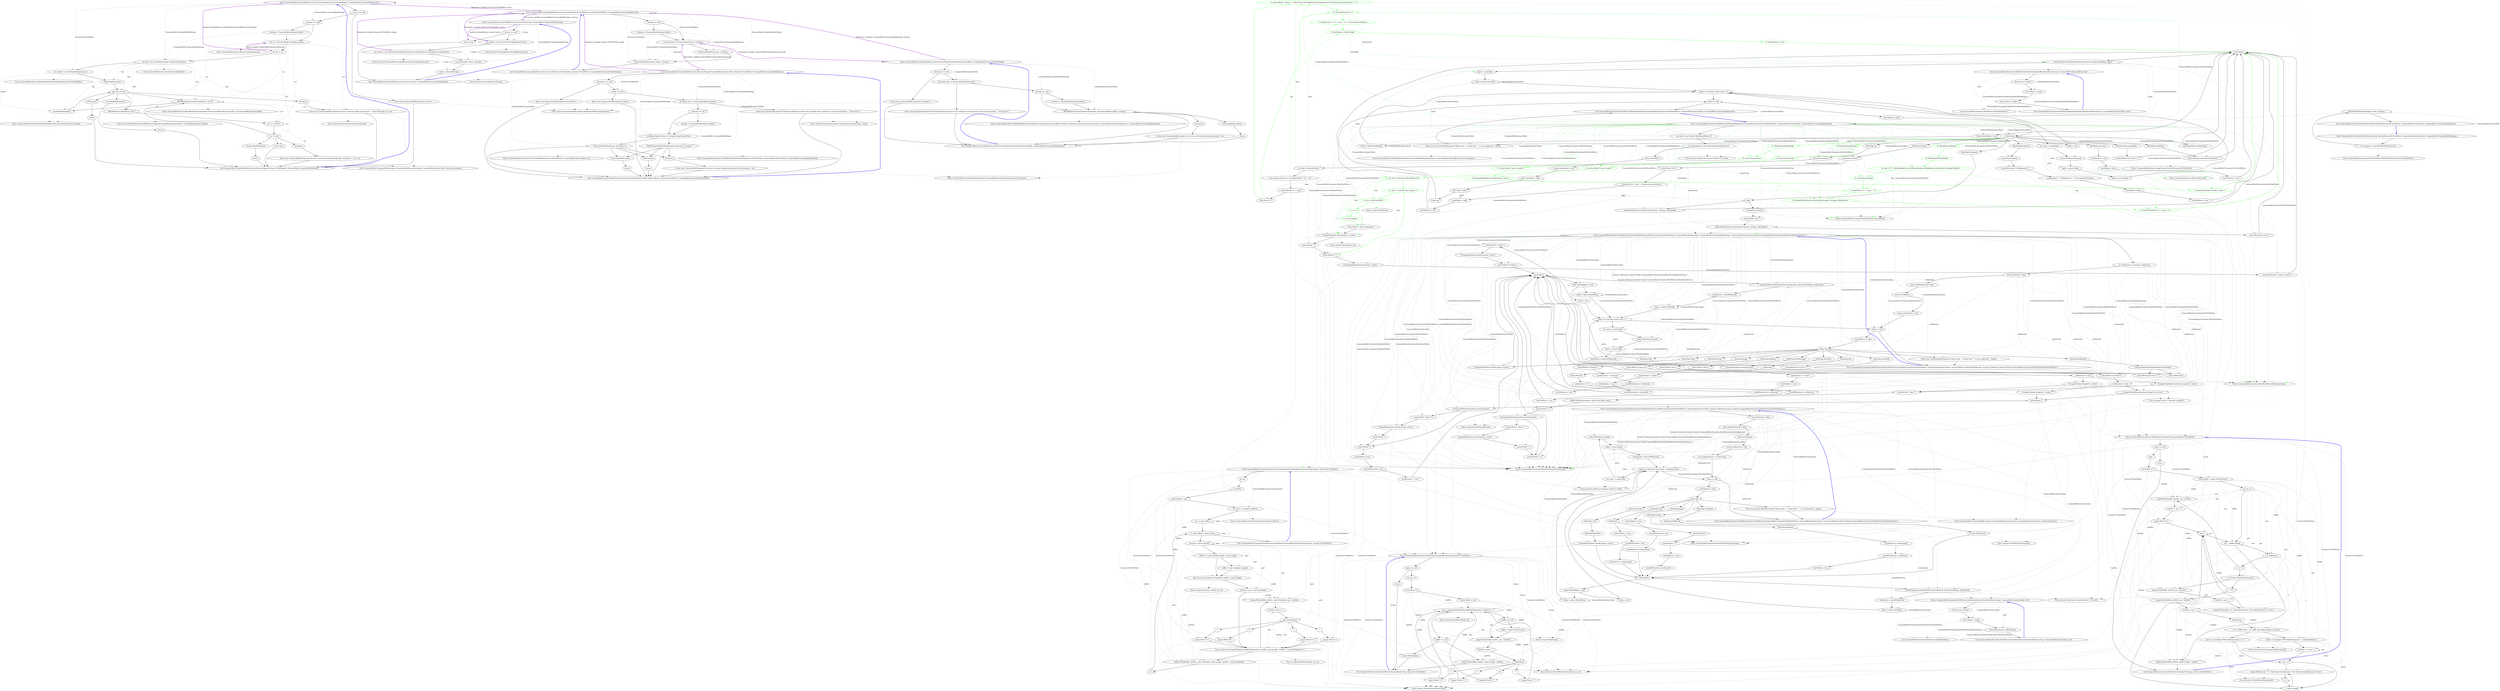 digraph  {
n0 [cluster="CommonMark.CommonMarkConverter.ProcessStage1(System.IO.TextReader, CommonMark.CommonMarkSettings)", label="Entry CommonMark.CommonMarkConverter.ProcessStage1(System.IO.TextReader, CommonMark.CommonMarkSettings)", span="100-100"];
n1 [cluster="CommonMark.CommonMarkConverter.ProcessStage1(System.IO.TextReader, CommonMark.CommonMarkSettings)", label="source == null", span="102-102"];
n3 [cluster="CommonMark.CommonMarkConverter.ProcessStage1(System.IO.TextReader, CommonMark.CommonMarkSettings)", label="settings == null", span="105-105"];
n7 [cluster="CommonMark.CommonMarkConverter.ProcessStage1(System.IO.TextReader, CommonMark.CommonMarkSettings)", label="var line = new LineInfo(settings.TrackSourcePosition)", span="110-110"];
n8 [cluster="CommonMark.CommonMarkConverter.ProcessStage1(System.IO.TextReader, CommonMark.CommonMarkSettings)", label="var reader = new TabTextReader(source)", span="114-114"];
n2 [cluster="CommonMark.CommonMarkConverter.ProcessStage1(System.IO.TextReader, CommonMark.CommonMarkSettings)", label="throw new ArgumentNullException(''source'');", span="103-103"];
n4 [cluster="CommonMark.CommonMarkConverter.ProcessStage1(System.IO.TextReader, CommonMark.CommonMarkSettings)", label="settings = CommonMarkSettings.Default", span="106-106"];
n5 [cluster="CommonMark.CommonMarkConverter.ProcessStage1(System.IO.TextReader, CommonMark.CommonMarkSettings)", label="var cur = Syntax.Block.CreateDocument()", span="108-108"];
n6 [cluster="CommonMark.CommonMarkConverter.ProcessStage1(System.IO.TextReader, CommonMark.CommonMarkSettings)", label="var doc = cur", span="109-109"];
n29 [cluster="CommonMark.Syntax.Block.CreateDocument()", label="Entry CommonMark.Syntax.Block.CreateDocument()", span="55-55"];
n11 [cluster="CommonMark.CommonMarkConverter.ProcessStage1(System.IO.TextReader, CommonMark.CommonMarkSettings)", label="BlockMethods.IncorporateLine(line, ref cur)", span="118-118"];
n18 [cluster="CommonMark.CommonMarkConverter.ProcessStage1(System.IO.TextReader, CommonMark.CommonMarkSettings)", label="throw new CommonMarkException(''An error occurred while parsing line '' + line.ToString(), cur, ex);", span="132-132"];
n19 [cluster="CommonMark.CommonMarkConverter.ProcessStage1(System.IO.TextReader, CommonMark.CommonMarkSettings)", label="BlockMethods.Finalize(cur, line)", span="139-139"];
n20 [cluster="CommonMark.CommonMarkConverter.ProcessStage1(System.IO.TextReader, CommonMark.CommonMarkSettings)", label="cur = cur.Parent", span="140-140"];
n26 [cluster="CommonMark.CommonMarkConverter.ProcessStage1(System.IO.TextReader, CommonMark.CommonMarkSettings)", label="return doc;", span="152-152"];
n30 [cluster="CommonMark.Parser.LineInfo.LineInfo(bool)", label="Entry CommonMark.Parser.LineInfo.LineInfo(bool)", span="8-8"];
n9 [cluster="CommonMark.CommonMarkConverter.ProcessStage1(System.IO.TextReader, CommonMark.CommonMarkSettings)", label="reader.ReadLine(line)", span="115-115"];
n10 [cluster="CommonMark.CommonMarkConverter.ProcessStage1(System.IO.TextReader, CommonMark.CommonMarkSettings)", label="line.Line != null", span="116-116"];
n12 [cluster="CommonMark.CommonMarkConverter.ProcessStage1(System.IO.TextReader, CommonMark.CommonMarkSettings)", label="reader.ReadLine(line)", span="119-119"];
n31 [cluster="CommonMark.Parser.TabTextReader.TabTextReader(System.IO.TextReader)", label="Entry CommonMark.Parser.TabTextReader.TabTextReader(System.IO.TextReader)", span="18-18"];
n32 [cluster="CommonMark.Parser.TabTextReader.ReadLine(CommonMark.Parser.LineInfo)", label="Entry CommonMark.Parser.TabTextReader.ReadLine(CommonMark.Parser.LineInfo)", span="37-37"];
n13 [cluster="CommonMark.CommonMarkConverter.ProcessStage1(System.IO.TextReader, CommonMark.CommonMarkSettings)", label=IOException, span="122-122"];
n15 [cluster="CommonMark.CommonMarkConverter.ProcessStage1(System.IO.TextReader, CommonMark.CommonMarkSettings)", label=CommonMarkException, span="126-126"];
n17 [cluster="CommonMark.CommonMarkConverter.ProcessStage1(System.IO.TextReader, CommonMark.CommonMarkSettings)", label=Exception, span="130-130"];
n33 [cluster="CommonMark.Parser.BlockMethods.IncorporateLine(CommonMark.Parser.LineInfo, ref CommonMark.Syntax.Block)", label="Entry CommonMark.Parser.BlockMethods.IncorporateLine(CommonMark.Parser.LineInfo, ref CommonMark.Syntax.Block)", span="403-403"];
n14 [cluster="CommonMark.CommonMarkConverter.ProcessStage1(System.IO.TextReader, CommonMark.CommonMarkSettings)", label="throw;", span="124-124"];
n16 [cluster="CommonMark.CommonMarkConverter.ProcessStage1(System.IO.TextReader, CommonMark.CommonMarkSettings)", label="throw;", span="128-128"];
n36 [cluster="CommonMark.Parser.BlockMethods.Finalize(CommonMark.Syntax.Block, CommonMark.Parser.LineInfo)", label="Entry CommonMark.Parser.BlockMethods.Finalize(CommonMark.Syntax.Block, CommonMark.Parser.LineInfo)", span="98-98"];
n21 [cluster="CommonMark.CommonMarkConverter.ProcessStage1(System.IO.TextReader, CommonMark.CommonMarkSettings)", label="cur != null", span="141-141"];
n25 [cluster="CommonMark.CommonMarkConverter.ProcessStage1(System.IO.TextReader, CommonMark.CommonMarkSettings)", label="throw new CommonMarkException(''An error occurred while finalizing open containers.'', cur, ex);", span="149-149"];
n22 [cluster="CommonMark.CommonMarkConverter.ProcessStage1(System.IO.TextReader, CommonMark.CommonMarkSettings)", label=CommonMarkException, span="143-143"];
n24 [cluster="CommonMark.CommonMarkConverter.ProcessStage1(System.IO.TextReader, CommonMark.CommonMarkSettings)", label=Exception, span="147-147"];
n23 [cluster="CommonMark.CommonMarkConverter.ProcessStage1(System.IO.TextReader, CommonMark.CommonMarkSettings)", label="throw;", span="145-145"];
n27 [cluster="CommonMark.CommonMarkConverter.ProcessStage1(System.IO.TextReader, CommonMark.CommonMarkSettings)", label="Exit CommonMark.CommonMarkConverter.ProcessStage1(System.IO.TextReader, CommonMark.CommonMarkSettings)", span="100-100"];
n34 [cluster="CommonMark.CommonMarkException.CommonMarkException(string, CommonMark.Syntax.Block, System.Exception)", label="Entry CommonMark.CommonMarkException.CommonMarkException(string, CommonMark.Syntax.Block, System.Exception)", span="51-51"];
n28 [cluster="System.ArgumentNullException.ArgumentNullException(string)", label="Entry System.ArgumentNullException.ArgumentNullException(string)", span="0-0"];
n35 [cluster="CommonMark.Parser.LineInfo.ToString()", label="Entry CommonMark.Parser.LineInfo.ToString()", span="39-39"];
n37 [cluster="CommonMark.CommonMarkConverter.ProcessStage2(CommonMark.Syntax.Block, CommonMark.CommonMarkSettings)", label="Entry CommonMark.CommonMarkConverter.ProcessStage2(CommonMark.Syntax.Block, CommonMark.CommonMarkSettings)", span="163-163"];
n38 [cluster="CommonMark.CommonMarkConverter.ProcessStage2(CommonMark.Syntax.Block, CommonMark.CommonMarkSettings)", label="document == null", span="165-165"];
n40 [cluster="CommonMark.CommonMarkConverter.ProcessStage2(CommonMark.Syntax.Block, CommonMark.CommonMarkSettings)", label="document.Tag != Syntax.BlockTag.Document", span="168-168"];
n42 [cluster="CommonMark.CommonMarkConverter.ProcessStage2(CommonMark.Syntax.Block, CommonMark.CommonMarkSettings)", label="settings == null", span="171-171"];
n44 [cluster="CommonMark.CommonMarkConverter.ProcessStage2(CommonMark.Syntax.Block, CommonMark.CommonMarkSettings)", label="BlockMethods.ProcessInlines(document, document.ReferenceMap, settings)", span="176-176"];
n39 [cluster="CommonMark.CommonMarkConverter.ProcessStage2(CommonMark.Syntax.Block, CommonMark.CommonMarkSettings)", label="throw new ArgumentNullException(''document'');", span="166-166"];
n41 [cluster="CommonMark.CommonMarkConverter.ProcessStage2(CommonMark.Syntax.Block, CommonMark.CommonMarkSettings)", label="throw new ArgumentException(''The block element passed to this method must represent a top level document.'', ''document'');", span="169-169"];
n43 [cluster="CommonMark.CommonMarkConverter.ProcessStage2(CommonMark.Syntax.Block, CommonMark.CommonMarkSettings)", label="settings = CommonMarkSettings.Default", span="172-172"];
n45 [cluster="CommonMark.CommonMarkConverter.ProcessStage2(CommonMark.Syntax.Block, CommonMark.CommonMarkSettings)", label=CommonMarkException, span="178-178"];
n47 [cluster="CommonMark.CommonMarkConverter.ProcessStage2(CommonMark.Syntax.Block, CommonMark.CommonMarkSettings)", label=Exception, span="182-182"];
n49 [cluster="CommonMark.CommonMarkConverter.ProcessStage2(CommonMark.Syntax.Block, CommonMark.CommonMarkSettings)", label="Exit CommonMark.CommonMarkConverter.ProcessStage2(CommonMark.Syntax.Block, CommonMark.CommonMarkSettings)", span="163-163"];
n51 [cluster="CommonMark.Parser.BlockMethods.ProcessInlines(CommonMark.Syntax.Block, System.Collections.Generic.Dictionary<string, CommonMark.Syntax.Reference>, CommonMark.CommonMarkSettings)", label="Entry CommonMark.Parser.BlockMethods.ProcessInlines(CommonMark.Syntax.Block, System.Collections.Generic.Dictionary<string, CommonMark.Syntax.Reference>, CommonMark.CommonMarkSettings)", span="267-267"];
n46 [cluster="CommonMark.CommonMarkConverter.ProcessStage2(CommonMark.Syntax.Block, CommonMark.CommonMarkSettings)", label="throw;", span="180-180"];
n48 [cluster="CommonMark.CommonMarkConverter.ProcessStage2(CommonMark.Syntax.Block, CommonMark.CommonMarkSettings)", label="throw new CommonMarkException(''An error occurred during inline parsing.'', ex);", span="184-184"];
n52 [cluster="CommonMark.CommonMarkException.CommonMarkException(string, System.Exception)", label="Entry CommonMark.CommonMarkException.CommonMarkException(string, System.Exception)", span="35-35"];
n50 [cluster="System.ArgumentException.ArgumentException(string, string)", label="Entry System.ArgumentException.ArgumentException(string, string)", span="0-0"];
n53 [cluster="CommonMark.CommonMarkConverter.ProcessStage3(CommonMark.Syntax.Block, System.IO.TextWriter, CommonMark.CommonMarkSettings)", label="Entry CommonMark.CommonMarkConverter.ProcessStage3(CommonMark.Syntax.Block, System.IO.TextWriter, CommonMark.CommonMarkSettings)", span="198-198"];
n54 [cluster="CommonMark.CommonMarkConverter.ProcessStage3(CommonMark.Syntax.Block, System.IO.TextWriter, CommonMark.CommonMarkSettings)", label="document == null", span="200-200"];
n56 [cluster="CommonMark.CommonMarkConverter.ProcessStage3(CommonMark.Syntax.Block, System.IO.TextWriter, CommonMark.CommonMarkSettings)", label="target == null", span="203-203"];
n58 [cluster="CommonMark.CommonMarkConverter.ProcessStage3(CommonMark.Syntax.Block, System.IO.TextWriter, CommonMark.CommonMarkSettings)", label="document.Tag != Syntax.BlockTag.Document", span="206-206"];
n60 [cluster="CommonMark.CommonMarkConverter.ProcessStage3(CommonMark.Syntax.Block, System.IO.TextWriter, CommonMark.CommonMarkSettings)", label="settings == null", span="209-209"];
n62 [cluster="CommonMark.CommonMarkConverter.ProcessStage3(CommonMark.Syntax.Block, System.IO.TextWriter, CommonMark.CommonMarkSettings)", label="settings.OutputFormat == OutputFormat.SyntaxTree", span="214-214"];
n63 [cluster="CommonMark.CommonMarkConverter.ProcessStage3(CommonMark.Syntax.Block, System.IO.TextWriter, CommonMark.CommonMarkSettings)", label="Printer.PrintBlocks(target, document, 0)", span="216-216"];
n64 [cluster="CommonMark.CommonMarkConverter.ProcessStage3(CommonMark.Syntax.Block, System.IO.TextWriter, CommonMark.CommonMarkSettings)", label="HtmlPrinter.BlocksToHtml(target, document, settings)", span="220-220"];
n55 [cluster="CommonMark.CommonMarkConverter.ProcessStage3(CommonMark.Syntax.Block, System.IO.TextWriter, CommonMark.CommonMarkSettings)", label="throw new ArgumentNullException(''document'');", span="201-201"];
n57 [cluster="CommonMark.CommonMarkConverter.ProcessStage3(CommonMark.Syntax.Block, System.IO.TextWriter, CommonMark.CommonMarkSettings)", label="throw new ArgumentNullException(''target'');", span="204-204"];
n59 [cluster="CommonMark.CommonMarkConverter.ProcessStage3(CommonMark.Syntax.Block, System.IO.TextWriter, CommonMark.CommonMarkSettings)", label="throw new ArgumentException(''The block element passed to this method must represent a top level document.'', ''document'');", span="207-207"];
n61 [cluster="CommonMark.CommonMarkConverter.ProcessStage3(CommonMark.Syntax.Block, System.IO.TextWriter, CommonMark.CommonMarkSettings)", label="settings = CommonMarkSettings.Default", span="210-210"];
n65 [cluster="CommonMark.CommonMarkConverter.ProcessStage3(CommonMark.Syntax.Block, System.IO.TextWriter, CommonMark.CommonMarkSettings)", label=CommonMarkException, span="223-223"];
n67 [cluster="CommonMark.CommonMarkConverter.ProcessStage3(CommonMark.Syntax.Block, System.IO.TextWriter, CommonMark.CommonMarkSettings)", label=IOException, span="227-227"];
n69 [cluster="CommonMark.CommonMarkConverter.ProcessStage3(CommonMark.Syntax.Block, System.IO.TextWriter, CommonMark.CommonMarkSettings)", label=Exception, span="231-231"];
n71 [cluster="CommonMark.CommonMarkConverter.ProcessStage3(CommonMark.Syntax.Block, System.IO.TextWriter, CommonMark.CommonMarkSettings)", label="Exit CommonMark.CommonMarkConverter.ProcessStage3(CommonMark.Syntax.Block, System.IO.TextWriter, CommonMark.CommonMarkSettings)", span="198-198"];
n72 [cluster="CommonMark.Formatter.Printer.PrintBlocks(System.IO.TextWriter, CommonMark.Syntax.Block, int)", label="Entry CommonMark.Formatter.Printer.PrintBlocks(System.IO.TextWriter, CommonMark.Syntax.Block, int)", span="47-47"];
n73 [cluster="CommonMark.Formatter.HtmlPrinter.BlocksToHtml(System.IO.TextWriter, CommonMark.Syntax.Block, CommonMark.CommonMarkSettings)", label="Entry CommonMark.Formatter.HtmlPrinter.BlocksToHtml(System.IO.TextWriter, CommonMark.Syntax.Block, CommonMark.CommonMarkSettings)", span="193-193"];
n66 [cluster="CommonMark.CommonMarkConverter.ProcessStage3(CommonMark.Syntax.Block, System.IO.TextWriter, CommonMark.CommonMarkSettings)", label="throw;", span="225-225"];
n68 [cluster="CommonMark.CommonMarkConverter.ProcessStage3(CommonMark.Syntax.Block, System.IO.TextWriter, CommonMark.CommonMarkSettings)", label="throw;", span="229-229"];
n70 [cluster="CommonMark.CommonMarkConverter.ProcessStage3(CommonMark.Syntax.Block, System.IO.TextWriter, CommonMark.CommonMarkSettings)", label="throw new CommonMarkException(''An error occurred during formatting of the document.'', ex);", span="233-233"];
n74 [cluster="CommonMark.CommonMarkConverter.Convert(System.IO.TextReader, System.IO.TextWriter, CommonMark.CommonMarkSettings)", label="Entry CommonMark.CommonMarkConverter.Convert(System.IO.TextReader, System.IO.TextWriter, CommonMark.CommonMarkSettings)", span="246-246"];
n75 [cluster="CommonMark.CommonMarkConverter.Convert(System.IO.TextReader, System.IO.TextWriter, CommonMark.CommonMarkSettings)", label="settings == null", span="248-248"];
n77 [cluster="CommonMark.CommonMarkConverter.Convert(System.IO.TextReader, System.IO.TextWriter, CommonMark.CommonMarkSettings)", label="var document = ProcessStage1(source, settings)", span="251-251"];
n78 [cluster="CommonMark.CommonMarkConverter.Convert(System.IO.TextReader, System.IO.TextWriter, CommonMark.CommonMarkSettings)", label="ProcessStage2(document, settings)", span="252-252"];
n79 [cluster="CommonMark.CommonMarkConverter.Convert(System.IO.TextReader, System.IO.TextWriter, CommonMark.CommonMarkSettings)", label="ProcessStage3(document, target, settings)", span="253-253"];
n76 [cluster="CommonMark.CommonMarkConverter.Convert(System.IO.TextReader, System.IO.TextWriter, CommonMark.CommonMarkSettings)", label="settings = CommonMarkSettings.Default", span="249-249"];
n80 [cluster="CommonMark.CommonMarkConverter.Convert(System.IO.TextReader, System.IO.TextWriter, CommonMark.CommonMarkSettings)", label="Exit CommonMark.CommonMarkConverter.Convert(System.IO.TextReader, System.IO.TextWriter, CommonMark.CommonMarkSettings)", span="246-246"];
n81 [cluster="CommonMark.CommonMarkConverter.Convert(string, CommonMark.CommonMarkSettings)", label="Entry CommonMark.CommonMarkConverter.Convert(string, CommonMark.CommonMarkSettings)", span="263-263"];
n82 [cluster="CommonMark.CommonMarkConverter.Convert(string, CommonMark.CommonMarkSettings)", label="source == null", span="265-265"];
n84 [cluster="CommonMark.CommonMarkConverter.Convert(string, CommonMark.CommonMarkSettings)", label="var reader = new System.IO.StringReader(source)", span="268-268"];
n86 [cluster="CommonMark.CommonMarkConverter.Convert(string, CommonMark.CommonMarkSettings)", label="Convert(reader, writer, settings)", span="271-271"];
n83 [cluster="CommonMark.CommonMarkConverter.Convert(string, CommonMark.CommonMarkSettings)", label="return null;", span="266-266"];
n85 [cluster="CommonMark.CommonMarkConverter.Convert(string, CommonMark.CommonMarkSettings)", label="var writer = new System.IO.StringWriter(System.Globalization.CultureInfo.CurrentCulture)", span="269-269"];
n89 [cluster="System.IO.StringReader.StringReader(string)", label="Entry System.IO.StringReader.StringReader(string)", span="0-0"];
n90 [cluster="System.IO.StringWriter.StringWriter(System.IFormatProvider)", label="Entry System.IO.StringWriter.StringWriter(System.IFormatProvider)", span="0-0"];
n87 [cluster="CommonMark.CommonMarkConverter.Convert(string, CommonMark.CommonMarkSettings)", label="return writer.ToString();", span="273-273"];
n88 [cluster="CommonMark.CommonMarkConverter.Convert(string, CommonMark.CommonMarkSettings)", label="Exit CommonMark.CommonMarkConverter.Convert(string, CommonMark.CommonMarkSettings)", span="263-263"];
n91 [cluster="System.IO.StringWriter.ToString()", label="Entry System.IO.StringWriter.ToString()", span="0-0"];
d137 [cluster="CommonMark.Formatter.HtmlPrinter.BlocksToHtmlInner(CommonMark.Formatter.HtmlTextWriter, CommonMark.Syntax.Block, CommonMark.CommonMarkSettings)", color=green, community=0, label="3: writer.Write('' start=\'''' + data.Start.ToString(System.Globalization.CultureInfo.InvariantCulture) + ''\'''')", span="240-240"];
d97 [cluster="CommonMark.Formatter.HtmlPrinter.BlocksToHtmlInner(CommonMark.Formatter.HtmlTextWriter, CommonMark.Syntax.Block, CommonMark.CommonMarkSettings)", label="Entry CommonMark.Formatter.HtmlPrinter.BlocksToHtmlInner(CommonMark.Formatter.HtmlTextWriter, CommonMark.Syntax.Block, CommonMark.CommonMarkSettings)", span="179-179"];
d133 [cluster="CommonMark.Formatter.HtmlPrinter.BlocksToHtmlInner(CommonMark.Formatter.HtmlTextWriter, CommonMark.Syntax.Block, CommonMark.CommonMarkSettings)", label="var data = block.ListData", span="236-236"];
d136 [cluster="CommonMark.Formatter.HtmlPrinter.BlocksToHtmlInner(CommonMark.Formatter.HtmlTextWriter, CommonMark.Syntax.Block, CommonMark.CommonMarkSettings)", label="data.Start != 1", span="239-239"];
d138 [cluster="CommonMark.Formatter.HtmlPrinter.BlocksToHtmlInner(CommonMark.Formatter.HtmlTextWriter, CommonMark.Syntax.Block, CommonMark.CommonMarkSettings)", color=green, community=0, label="12: writer.WriteLine(''>'')", span="241-241"];
d192 [cluster="int.ToString(System.IFormatProvider)", label="Entry int.ToString(System.IFormatProvider)", span="0-0"];
d190 [cluster="CommonMark.Formatter.HtmlTextWriter.Write(string)", label="Entry CommonMark.Formatter.HtmlTextWriter.Write(string)", span="33-33"];
d139 [cluster="CommonMark.Formatter.HtmlPrinter.BlocksToHtmlInner(CommonMark.Formatter.HtmlTextWriter, CommonMark.Syntax.Block, CommonMark.CommonMarkSettings)", color=green, community=0, label="3: stackLiteral = ''</'' + tag + ''>'' + Environment.NewLine", span="243-243"];
d191 [cluster="CommonMark.Formatter.HtmlTextWriter.WriteLine(string)", label="Entry CommonMark.Formatter.HtmlTextWriter.WriteLine(string)", span="26-26"];
d144 [cluster="CommonMark.Formatter.HtmlPrinter.BlocksToHtmlInner(CommonMark.Formatter.HtmlTextWriter, CommonMark.Syntax.Block, CommonMark.CommonMarkSettings)", color=green, community=0, label="12: tag = ''h'' + block.HeaderLevel.ToString(System.Globalization.CultureInfo.InvariantCulture)", span="250-250"];
d143 [cluster="CommonMark.Formatter.HtmlPrinter.BlocksToHtmlInner(CommonMark.Formatter.HtmlTextWriter, CommonMark.Syntax.Block, CommonMark.CommonMarkSettings)", color=green, community=0, label="14: BlockTag.SETextHeader", span="249-249"];
d145 [cluster="CommonMark.Formatter.HtmlPrinter.BlocksToHtmlInner(CommonMark.Formatter.HtmlTextWriter, CommonMark.Syntax.Block, CommonMark.CommonMarkSettings)", color=green, community=0, label="13: writer.EnsureLine()", span="251-251"];
d146 [cluster="CommonMark.Formatter.HtmlPrinter.BlocksToHtmlInner(CommonMark.Formatter.HtmlTextWriter, CommonMark.Syntax.Block, CommonMark.CommonMarkSettings)", color=green, community=0, label="3: writer.Write(''<'' + tag + ''>'')", span="252-252"];
d148 [cluster="CommonMark.Formatter.HtmlPrinter.BlocksToHtmlInner(CommonMark.Formatter.HtmlTextWriter, CommonMark.Syntax.Block, CommonMark.CommonMarkSettings)", color=green, community=0, label="3: writer.WriteLine(''</'' + tag + ''>'')", span="254-254"];
d189 [cluster="CommonMark.Formatter.HtmlTextWriter.EnsureLine()", label="Entry CommonMark.Formatter.HtmlTextWriter.EnsureLine()", span="131-131"];
d147 [cluster="CommonMark.Formatter.HtmlPrinter.BlocksToHtmlInner(CommonMark.Formatter.HtmlTextWriter, CommonMark.Syntax.Block, CommonMark.CommonMarkSettings)", color=green, community=0, label="12: InlinesToHtml(writer, block.InlineContent, settings, inlineStack)", span="253-253"];
d99 [cluster="CommonMark.Formatter.HtmlPrinter.BlocksToHtmlInner(CommonMark.Formatter.HtmlTextWriter, CommonMark.Syntax.Block, CommonMark.CommonMarkSettings)", label="var inlineStack = new Stack<InlineStackEntry>()", span="182-182"];
d188 [cluster="CommonMark.Formatter.HtmlPrinter.InlinesToHtml(CommonMark.Formatter.HtmlTextWriter, CommonMark.Syntax.Inline, CommonMark.CommonMarkSettings, System.Collections.Generic.Stack<CommonMark.Formatter.HtmlPrinter.InlineStackEntry>)", label="Entry CommonMark.Formatter.HtmlPrinter.InlinesToHtml(CommonMark.Formatter.HtmlTextWriter, CommonMark.Syntax.Inline, CommonMark.CommonMarkSettings, System.Collections.Generic.Stack<CommonMark.Formatter.HtmlPrinter.InlineStackEntry>)", span="416-416"];
d174 [cluster="CommonMark.Formatter.HtmlPrinter.BlocksToHtmlInner(CommonMark.Formatter.HtmlTextWriter, CommonMark.Syntax.Block, CommonMark.CommonMarkSettings)", label=visitChildren, span="298-298"];
d150 [cluster="CommonMark.Formatter.HtmlPrinter.BlocksToHtmlInner(CommonMark.Formatter.HtmlTextWriter, CommonMark.Syntax.Block, CommonMark.CommonMarkSettings)", color=green, community=0, label="13: writer.EnsureLine()", span="258-258"];
d149 [cluster="CommonMark.Formatter.HtmlPrinter.BlocksToHtmlInner(CommonMark.Formatter.HtmlTextWriter, CommonMark.Syntax.Block, CommonMark.CommonMarkSettings)", color=green, community=0, label="17: BlockTag.IndentedCode", span="257-257"];
d151 [cluster="CommonMark.Formatter.HtmlPrinter.BlocksToHtmlInner(CommonMark.Formatter.HtmlTextWriter, CommonMark.Syntax.Block, CommonMark.CommonMarkSettings)", color=green, community=0, label="17: writer.Write(''<pre><code>'')", span="259-259"];
d152 [cluster="CommonMark.Formatter.HtmlPrinter.BlocksToHtmlInner(CommonMark.Formatter.HtmlTextWriter, CommonMark.Syntax.Block, CommonMark.CommonMarkSettings)", color=green, community=0, label="10: EscapeHtml(block.StringContent, writer)", span="260-260"];
d153 [cluster="CommonMark.Formatter.HtmlPrinter.BlocksToHtmlInner(CommonMark.Formatter.HtmlTextWriter, CommonMark.Syntax.Block, CommonMark.CommonMarkSettings)", color=green, community=0, label="3: writer.WriteLine(''</code></pre>'')", span="261-261"];
d62 [cluster="CommonMark.Formatter.HtmlPrinter.EscapeHtml(CommonMark.Syntax.StringContent, System.IO.TextWriter)", label="Entry CommonMark.Formatter.HtmlPrinter.EscapeHtml(CommonMark.Syntax.StringContent, System.IO.TextWriter)", span="126-126"];
d155 [cluster="CommonMark.Formatter.HtmlPrinter.BlocksToHtmlInner(CommonMark.Formatter.HtmlTextWriter, CommonMark.Syntax.Block, CommonMark.CommonMarkSettings)", color=green, community=0, label="13: writer.EnsureLine()", span="265-265"];
d154 [cluster="CommonMark.Formatter.HtmlPrinter.BlocksToHtmlInner(CommonMark.Formatter.HtmlTextWriter, CommonMark.Syntax.Block, CommonMark.CommonMarkSettings)", color=green, community=0, label="15: BlockTag.FencedCode", span="264-264"];
d156 [cluster="CommonMark.Formatter.HtmlPrinter.BlocksToHtmlInner(CommonMark.Formatter.HtmlTextWriter, CommonMark.Syntax.Block, CommonMark.CommonMarkSettings)", color=green, community=0, label="14: writer.Write(''<pre><code'')", span="266-266"];
d157 [cluster="CommonMark.Formatter.HtmlPrinter.BlocksToHtmlInner(CommonMark.Formatter.HtmlTextWriter, CommonMark.Syntax.Block, CommonMark.CommonMarkSettings)", color=green, community=0, label="1: var info = block.FencedCodeData.Info", span="267-267"];
d158 [cluster="CommonMark.Formatter.HtmlPrinter.BlocksToHtmlInner(CommonMark.Formatter.HtmlTextWriter, CommonMark.Syntax.Block, CommonMark.CommonMarkSettings)", color=green, community=0, label="11: info != null && info.Length > 0", span="268-268"];
d159 [cluster="CommonMark.Formatter.HtmlPrinter.BlocksToHtmlInner(CommonMark.Formatter.HtmlTextWriter, CommonMark.Syntax.Block, CommonMark.CommonMarkSettings)", color=green, community=0, label="1: var x = info.IndexOf(' ')", span="270-270"];
d161 [cluster="CommonMark.Formatter.HtmlPrinter.BlocksToHtmlInner(CommonMark.Formatter.HtmlTextWriter, CommonMark.Syntax.Block, CommonMark.CommonMarkSettings)", color=green, community=0, label="1: x = info.Length", span="272-272"];
d163 [cluster="CommonMark.Formatter.HtmlPrinter.BlocksToHtmlInner(CommonMark.Formatter.HtmlTextWriter, CommonMark.Syntax.Block, CommonMark.CommonMarkSettings)", label="EscapeHtml(info.Substring(0, x), writer)", span="275-275"];
d142 [cluster="CommonMark.Formatter.HtmlPrinter.BlocksToHtmlInner(CommonMark.Formatter.HtmlTextWriter, CommonMark.Syntax.Block, CommonMark.CommonMarkSettings)", color=green, community=0, label="14: BlockTag.AtxHeader", span="248-248"];
d107 [cluster="CommonMark.Formatter.HtmlPrinter.BlocksToHtmlInner(CommonMark.Formatter.HtmlTextWriter, CommonMark.Syntax.Block, CommonMark.CommonMarkSettings)", label="block.Tag", span="193-193"];
d140 [cluster="CommonMark.Formatter.HtmlPrinter.BlocksToHtmlInner(CommonMark.Formatter.HtmlTextWriter, CommonMark.Syntax.Block, CommonMark.CommonMarkSettings)", color=green, community=0, label="8: stackTight = data.IsTight", span="244-244"];
d141 [cluster="CommonMark.Formatter.HtmlPrinter.BlocksToHtmlInner(CommonMark.Formatter.HtmlTextWriter, CommonMark.Syntax.Block, CommonMark.CommonMarkSettings)", color=green, community=0, label="3: visitChildren = true", span="245-245"];
d176 [cluster="CommonMark.Formatter.HtmlPrinter.BlocksToHtmlInner(CommonMark.Formatter.HtmlTextWriter, CommonMark.Syntax.Block, CommonMark.CommonMarkSettings)", label="tight = stackTight", span="302-302"];
d134 [cluster="CommonMark.Formatter.HtmlPrinter.BlocksToHtmlInner(CommonMark.Formatter.HtmlTextWriter, CommonMark.Syntax.Block, CommonMark.CommonMarkSettings)", label="tag = data.ListType == ListType.Bullet ? ''ul'' : ''ol''", span="237-237"];
d175 [cluster="CommonMark.Formatter.HtmlPrinter.BlocksToHtmlInner(CommonMark.Formatter.HtmlTextWriter, CommonMark.Syntax.Block, CommonMark.CommonMarkSettings)", label="stack.Push(new BlockStackEntry(stackLiteral, block.NextSibling, tight))", span="300-300"];
d165 [cluster="CommonMark.Formatter.HtmlPrinter.BlocksToHtmlInner(CommonMark.Formatter.HtmlTextWriter, CommonMark.Syntax.Block, CommonMark.CommonMarkSettings)", label="writer.Write(''>'')", span="278-278"];
d160 [cluster="CommonMark.Formatter.HtmlPrinter.BlocksToHtmlInner(CommonMark.Formatter.HtmlTextWriter, CommonMark.Syntax.Block, CommonMark.CommonMarkSettings)", color=green, community=0, label="1: x == -1", span="271-271"];
d193 [cluster="string.IndexOf(char)", label="Entry string.IndexOf(char)", span="0-0"];
d162 [cluster="CommonMark.Formatter.HtmlPrinter.BlocksToHtmlInner(CommonMark.Formatter.HtmlTextWriter, CommonMark.Syntax.Block, CommonMark.CommonMarkSettings)", label="writer.Write('' class=\''language-'')", span="274-274"];
d94 [cluster="CommonMark.Formatter.HtmlPrinter.BlocksToHtml(System.IO.TextWriter, CommonMark.Syntax.Block, CommonMark.CommonMarkSettings)", label="BlocksToHtmlInner(wrapper, block, settings)", span="176-176"];
d186 [cluster="CommonMark.Formatter.HtmlPrinter.BlocksToHtmlInner(CommonMark.Formatter.HtmlTextWriter, CommonMark.Syntax.Block, CommonMark.CommonMarkSettings)", label="Exit CommonMark.Formatter.HtmlPrinter.BlocksToHtmlInner(CommonMark.Formatter.HtmlTextWriter, CommonMark.Syntax.Block, CommonMark.CommonMarkSettings)", span="179-179"];
d98 [cluster="CommonMark.Formatter.HtmlPrinter.BlocksToHtmlInner(CommonMark.Formatter.HtmlTextWriter, CommonMark.Syntax.Block, CommonMark.CommonMarkSettings)", label="var stack = new Stack<BlockStackEntry>()", span="181-181"];
d105 [cluster="CommonMark.Formatter.HtmlPrinter.BlocksToHtmlInner(CommonMark.Formatter.HtmlTextWriter, CommonMark.Syntax.Block, CommonMark.CommonMarkSettings)", label="block != null", span="189-189"];
d114 [cluster="CommonMark.Formatter.HtmlPrinter.BlocksToHtmlInner(CommonMark.Formatter.HtmlTextWriter, CommonMark.Syntax.Block, CommonMark.CommonMarkSettings)", label="InlinesToHtml(writer, block.InlineContent, settings, inlineStack)", span="204-204"];
d115 [cluster="CommonMark.Formatter.HtmlPrinter.BlocksToHtmlInner(CommonMark.Formatter.HtmlTextWriter, CommonMark.Syntax.Block, CommonMark.CommonMarkSettings)", label="writer.EnsureLine()", span="208-208"];
d116 [cluster="CommonMark.Formatter.HtmlPrinter.BlocksToHtmlInner(CommonMark.Formatter.HtmlTextWriter, CommonMark.Syntax.Block, CommonMark.CommonMarkSettings)", label="writer.Write(''<p>'')", span="209-209"];
d117 [cluster="CommonMark.Formatter.HtmlPrinter.BlocksToHtmlInner(CommonMark.Formatter.HtmlTextWriter, CommonMark.Syntax.Block, CommonMark.CommonMarkSettings)", label="InlinesToHtml(writer, block.InlineContent, settings, inlineStack)", span="210-210"];
d118 [cluster="CommonMark.Formatter.HtmlPrinter.BlocksToHtmlInner(CommonMark.Formatter.HtmlTextWriter, CommonMark.Syntax.Block, CommonMark.CommonMarkSettings)", label="writer.WriteLine(''</p>'')", span="211-211"];
d120 [cluster="CommonMark.Formatter.HtmlPrinter.BlocksToHtmlInner(CommonMark.Formatter.HtmlTextWriter, CommonMark.Syntax.Block, CommonMark.CommonMarkSettings)", label="writer.EnsureLine()", span="216-216"];
d121 [cluster="CommonMark.Formatter.HtmlPrinter.BlocksToHtmlInner(CommonMark.Formatter.HtmlTextWriter, CommonMark.Syntax.Block, CommonMark.CommonMarkSettings)", label="writer.WriteLine(''<blockquote>'')", span="217-217"];
d126 [cluster="CommonMark.Formatter.HtmlPrinter.BlocksToHtmlInner(CommonMark.Formatter.HtmlTextWriter, CommonMark.Syntax.Block, CommonMark.CommonMarkSettings)", label="writer.EnsureLine()", span="225-225"];
d127 [cluster="CommonMark.Formatter.HtmlPrinter.BlocksToHtmlInner(CommonMark.Formatter.HtmlTextWriter, CommonMark.Syntax.Block, CommonMark.CommonMarkSettings)", label="writer.Write(''<li>'')", span="226-226"];
d132 [cluster="CommonMark.Formatter.HtmlPrinter.BlocksToHtmlInner(CommonMark.Formatter.HtmlTextWriter, CommonMark.Syntax.Block, CommonMark.CommonMarkSettings)", label="writer.EnsureLine()", span="235-235"];
d135 [cluster="CommonMark.Formatter.HtmlPrinter.BlocksToHtmlInner(CommonMark.Formatter.HtmlTextWriter, CommonMark.Syntax.Block, CommonMark.CommonMarkSettings)", label="writer.Write(''<'' + tag)", span="238-238"];
d164 [cluster="CommonMark.Formatter.HtmlPrinter.BlocksToHtmlInner(CommonMark.Formatter.HtmlTextWriter, CommonMark.Syntax.Block, CommonMark.CommonMarkSettings)", label="writer.Write(''\'''')", span="276-276"];
d166 [cluster="CommonMark.Formatter.HtmlPrinter.BlocksToHtmlInner(CommonMark.Formatter.HtmlTextWriter, CommonMark.Syntax.Block, CommonMark.CommonMarkSettings)", label="EscapeHtml(block.StringContent, writer)", span="279-279"];
d167 [cluster="CommonMark.Formatter.HtmlPrinter.BlocksToHtmlInner(CommonMark.Formatter.HtmlTextWriter, CommonMark.Syntax.Block, CommonMark.CommonMarkSettings)", label="writer.WriteLine(''</code></pre>'')", span="280-280"];
d169 [cluster="CommonMark.Formatter.HtmlPrinter.BlocksToHtmlInner(CommonMark.Formatter.HtmlTextWriter, CommonMark.Syntax.Block, CommonMark.CommonMarkSettings)", label="block.StringContent.WriteTo(writer)", span="284-284"];
d171 [cluster="CommonMark.Formatter.HtmlPrinter.BlocksToHtmlInner(CommonMark.Formatter.HtmlTextWriter, CommonMark.Syntax.Block, CommonMark.CommonMarkSettings)", label="writer.WriteLine(''<hr />'')", span="288-288"];
d173 [cluster="CommonMark.Formatter.HtmlPrinter.BlocksToHtmlInner(CommonMark.Formatter.HtmlTextWriter, CommonMark.Syntax.Block, CommonMark.CommonMarkSettings)", label="throw new CommonMarkException(''Block type '' + block.Tag + '' is not supported.'', block);", span="295-295"];
d177 [cluster="CommonMark.Formatter.HtmlPrinter.BlocksToHtmlInner(CommonMark.Formatter.HtmlTextWriter, CommonMark.Syntax.Block, CommonMark.CommonMarkSettings)", label="block = block.FirstChild", span="303-303"];
d178 [cluster="CommonMark.Formatter.HtmlPrinter.BlocksToHtmlInner(CommonMark.Formatter.HtmlTextWriter, CommonMark.Syntax.Block, CommonMark.CommonMarkSettings)", label="block.NextSibling != null", span="305-305"];
d179 [cluster="CommonMark.Formatter.HtmlPrinter.BlocksToHtmlInner(CommonMark.Formatter.HtmlTextWriter, CommonMark.Syntax.Block, CommonMark.CommonMarkSettings)", label="block = block.NextSibling", span="307-307"];
d183 [cluster="CommonMark.Formatter.HtmlPrinter.BlocksToHtmlInner(CommonMark.Formatter.HtmlTextWriter, CommonMark.Syntax.Block, CommonMark.CommonMarkSettings)", label="writer.Write(entry.Literal)", span="318-318"];
d244 [cluster="CommonMark.Formatter.HtmlPrinter.InlinesToPlainText(CommonMark.Formatter.HtmlTextWriter, CommonMark.Syntax.Inline, System.Collections.Generic.Stack<CommonMark.Formatter.HtmlPrinter.InlineStackEntry>)", label="writer.Write(entry.Literal)", span="406-406"];
d269 [cluster="CommonMark.Formatter.HtmlPrinter.InlinesToHtml(CommonMark.Formatter.HtmlTextWriter, CommonMark.Syntax.Inline, CommonMark.CommonMarkSettings, System.Collections.Generic.Stack<CommonMark.Formatter.HtmlPrinter.InlineStackEntry>)", label="writer.Write(''<code>'')", span="446-446"];
d271 [cluster="CommonMark.Formatter.HtmlPrinter.InlinesToHtml(CommonMark.Formatter.HtmlTextWriter, CommonMark.Syntax.Inline, CommonMark.CommonMarkSettings, System.Collections.Generic.Stack<CommonMark.Formatter.HtmlPrinter.InlineStackEntry>)", label="writer.Write(''</code>'')", span="448-448"];
d273 [cluster="CommonMark.Formatter.HtmlPrinter.InlinesToHtml(CommonMark.Formatter.HtmlTextWriter, CommonMark.Syntax.Inline, CommonMark.CommonMarkSettings, System.Collections.Generic.Stack<CommonMark.Formatter.HtmlPrinter.InlineStackEntry>)", label="writer.Write(inline.LiteralContent)", span="452-452"];
d280 [cluster="CommonMark.Formatter.HtmlPrinter.InlinesToHtml(CommonMark.Formatter.HtmlTextWriter, CommonMark.Syntax.Inline, CommonMark.CommonMarkSettings, System.Collections.Generic.Stack<CommonMark.Formatter.HtmlPrinter.InlineStackEntry>)", label="writer.Write(''<a href=\'''')", span="465-465"];
d286 [cluster="CommonMark.Formatter.HtmlPrinter.InlinesToHtml(CommonMark.Formatter.HtmlTextWriter, CommonMark.Syntax.Inline, CommonMark.CommonMarkSettings, System.Collections.Generic.Stack<CommonMark.Formatter.HtmlPrinter.InlineStackEntry>)", label="writer.Write('' title=\'''')", span="474-474"];
d294 [cluster="CommonMark.Formatter.HtmlPrinter.InlinesToHtml(CommonMark.Formatter.HtmlTextWriter, CommonMark.Syntax.Inline, CommonMark.CommonMarkSettings, System.Collections.Generic.Stack<CommonMark.Formatter.HtmlPrinter.InlineStackEntry>)", label="writer.Write(''<img src=\'''')", span="488-488"];
d298 [cluster="CommonMark.Formatter.HtmlPrinter.InlinesToHtml(CommonMark.Formatter.HtmlTextWriter, CommonMark.Syntax.Inline, CommonMark.CommonMarkSettings, System.Collections.Generic.Stack<CommonMark.Formatter.HtmlPrinter.InlineStackEntry>)", label="writer.Write(''\'' alt=\'''')", span="494-494"];
d300 [cluster="CommonMark.Formatter.HtmlPrinter.InlinesToHtml(CommonMark.Formatter.HtmlTextWriter, CommonMark.Syntax.Inline, CommonMark.CommonMarkSettings, System.Collections.Generic.Stack<CommonMark.Formatter.HtmlPrinter.InlineStackEntry>)", label="writer.Write(''\'''')", span="496-496"];
d302 [cluster="CommonMark.Formatter.HtmlPrinter.InlinesToHtml(CommonMark.Formatter.HtmlTextWriter, CommonMark.Syntax.Inline, CommonMark.CommonMarkSettings, System.Collections.Generic.Stack<CommonMark.Formatter.HtmlPrinter.InlineStackEntry>)", label="writer.Write('' title=\'''')", span="499-499"];
d304 [cluster="CommonMark.Formatter.HtmlPrinter.InlinesToHtml(CommonMark.Formatter.HtmlTextWriter, CommonMark.Syntax.Inline, CommonMark.CommonMarkSettings, System.Collections.Generic.Stack<CommonMark.Formatter.HtmlPrinter.InlineStackEntry>)", label="writer.Write(''\'''')", span="501-501"];
d305 [cluster="CommonMark.Formatter.HtmlPrinter.InlinesToHtml(CommonMark.Formatter.HtmlTextWriter, CommonMark.Syntax.Inline, CommonMark.CommonMarkSettings, System.Collections.Generic.Stack<CommonMark.Formatter.HtmlPrinter.InlineStackEntry>)", label="writer.Write('' />'')", span="503-503"];
d307 [cluster="CommonMark.Formatter.HtmlPrinter.InlinesToHtml(CommonMark.Formatter.HtmlTextWriter, CommonMark.Syntax.Inline, CommonMark.CommonMarkSettings, System.Collections.Generic.Stack<CommonMark.Formatter.HtmlPrinter.InlineStackEntry>)", label="writer.Write(''<strong>'')", span="507-507"];
d312 [cluster="CommonMark.Formatter.HtmlPrinter.InlinesToHtml(CommonMark.Formatter.HtmlTextWriter, CommonMark.Syntax.Inline, CommonMark.CommonMarkSettings, System.Collections.Generic.Stack<CommonMark.Formatter.HtmlPrinter.InlineStackEntry>)", label="writer.Write(''<em>'')", span="514-514"];
d317 [cluster="CommonMark.Formatter.HtmlPrinter.InlinesToHtml(CommonMark.Formatter.HtmlTextWriter, CommonMark.Syntax.Inline, CommonMark.CommonMarkSettings, System.Collections.Generic.Stack<CommonMark.Formatter.HtmlPrinter.InlineStackEntry>)", label="writer.Write(''<del>'')", span="521-521"];
d331 [cluster="CommonMark.Formatter.HtmlPrinter.InlinesToHtml(CommonMark.Formatter.HtmlTextWriter, CommonMark.Syntax.Inline, CommonMark.CommonMarkSettings, System.Collections.Generic.Stack<CommonMark.Formatter.HtmlPrinter.InlineStackEntry>)", label="writer.Write(entry.Literal)", span="550-550"];
d263 [cluster="CommonMark.Formatter.HtmlPrinter.InlinesToHtml(CommonMark.Formatter.HtmlTextWriter, CommonMark.Syntax.Inline, CommonMark.CommonMarkSettings, System.Collections.Generic.Stack<CommonMark.Formatter.HtmlPrinter.InlineStackEntry>)", label="writer.WriteLine(''<br />'')", span="435-435"];
d266 [cluster="CommonMark.Formatter.HtmlPrinter.InlinesToHtml(CommonMark.Formatter.HtmlTextWriter, CommonMark.Syntax.Inline, CommonMark.CommonMarkSettings, System.Collections.Generic.Stack<CommonMark.Formatter.HtmlPrinter.InlineStackEntry>)", label="writer.WriteLine(''<br />'')", span="440-440"];
d100 [cluster="CommonMark.Formatter.HtmlPrinter.BlocksToHtmlInner(CommonMark.Formatter.HtmlTextWriter, CommonMark.Syntax.Block, CommonMark.CommonMarkSettings)", label="bool visitChildren", span="183-183"];
d187 [cluster="System.Collections.Generic.Stack<T>.Stack()", label="Entry System.Collections.Generic.Stack<T>.Stack()", span="0-0"];
d334 [cluster="CommonMark.Formatter.HtmlPrinter.InlinesToHtml(CommonMark.Formatter.HtmlTextWriter, CommonMark.Syntax.Inline, CommonMark.CommonMarkSettings, System.Collections.Generic.Stack<CommonMark.Formatter.HtmlPrinter.InlineStackEntry>)", label="Exit CommonMark.Formatter.HtmlPrinter.InlinesToHtml(CommonMark.Formatter.HtmlTextWriter, CommonMark.Syntax.Inline, CommonMark.CommonMarkSettings, System.Collections.Generic.Stack<CommonMark.Formatter.HtmlPrinter.InlineStackEntry>)", span="416-416"];
d252 [cluster="CommonMark.Formatter.HtmlPrinter.InlinesToHtml(CommonMark.Formatter.HtmlTextWriter, CommonMark.Syntax.Inline, CommonMark.CommonMarkSettings, System.Collections.Generic.Stack<CommonMark.Formatter.HtmlPrinter.InlineStackEntry>)", label="var uriResolver = settings.UriResolver", span="418-418"];
d257 [cluster="CommonMark.Formatter.HtmlPrinter.InlinesToHtml(CommonMark.Formatter.HtmlTextWriter, CommonMark.Syntax.Inline, CommonMark.CommonMarkSettings, System.Collections.Generic.Stack<CommonMark.Formatter.HtmlPrinter.InlineStackEntry>)", label="inline != null", span="424-424"];
d259 [cluster="CommonMark.Formatter.HtmlPrinter.InlinesToHtml(CommonMark.Formatter.HtmlTextWriter, CommonMark.Syntax.Inline, CommonMark.CommonMarkSettings, System.Collections.Generic.Stack<CommonMark.Formatter.HtmlPrinter.InlineStackEntry>)", label="inline.Tag", span="428-428"];
d261 [cluster="CommonMark.Formatter.HtmlPrinter.InlinesToHtml(CommonMark.Formatter.HtmlTextWriter, CommonMark.Syntax.Inline, CommonMark.CommonMarkSettings, System.Collections.Generic.Stack<CommonMark.Formatter.HtmlPrinter.InlineStackEntry>)", label="EscapeHtml(inline.LiteralContent, writer)", span="431-431"];
d265 [cluster="CommonMark.Formatter.HtmlPrinter.InlinesToHtml(CommonMark.Formatter.HtmlTextWriter, CommonMark.Syntax.Inline, CommonMark.CommonMarkSettings, System.Collections.Generic.Stack<CommonMark.Formatter.HtmlPrinter.InlineStackEntry>)", label="settings.RenderSoftLineBreaksAsLineBreaks", span="439-439"];
d267 [cluster="CommonMark.Formatter.HtmlPrinter.InlinesToHtml(CommonMark.Formatter.HtmlTextWriter, CommonMark.Syntax.Inline, CommonMark.CommonMarkSettings, System.Collections.Generic.Stack<CommonMark.Formatter.HtmlPrinter.InlineStackEntry>)", label="writer.WriteLine()", span="442-442"];
d270 [cluster="CommonMark.Formatter.HtmlPrinter.InlinesToHtml(CommonMark.Formatter.HtmlTextWriter, CommonMark.Syntax.Inline, CommonMark.CommonMarkSettings, System.Collections.Generic.Stack<CommonMark.Formatter.HtmlPrinter.InlineStackEntry>)", label="EscapeHtml(inline.LiteralContent, writer)", span="447-447"];
d276 [cluster="CommonMark.Formatter.HtmlPrinter.InlinesToHtml(CommonMark.Formatter.HtmlTextWriter, CommonMark.Syntax.Inline, CommonMark.CommonMarkSettings, System.Collections.Generic.Stack<CommonMark.Formatter.HtmlPrinter.InlineStackEntry>)", label="writer.Write('[')", span="458-458"];
d282 [cluster="CommonMark.Formatter.HtmlPrinter.InlinesToHtml(CommonMark.Formatter.HtmlTextWriter, CommonMark.Syntax.Inline, CommonMark.CommonMarkSettings, System.Collections.Generic.Stack<CommonMark.Formatter.HtmlPrinter.InlineStackEntry>)", label="EscapeUrl(uriResolver(inline.TargetUrl), writer)", span="467-467"];
d283 [cluster="CommonMark.Formatter.HtmlPrinter.InlinesToHtml(CommonMark.Formatter.HtmlTextWriter, CommonMark.Syntax.Inline, CommonMark.CommonMarkSettings, System.Collections.Generic.Stack<CommonMark.Formatter.HtmlPrinter.InlineStackEntry>)", label="EscapeUrl(inline.TargetUrl, writer)", span="469-469"];
d284 [cluster="CommonMark.Formatter.HtmlPrinter.InlinesToHtml(CommonMark.Formatter.HtmlTextWriter, CommonMark.Syntax.Inline, CommonMark.CommonMarkSettings, System.Collections.Generic.Stack<CommonMark.Formatter.HtmlPrinter.InlineStackEntry>)", label="writer.Write('\''')", span="471-471"];
d285 [cluster="CommonMark.Formatter.HtmlPrinter.InlinesToHtml(CommonMark.Formatter.HtmlTextWriter, CommonMark.Syntax.Inline, CommonMark.CommonMarkSettings, System.Collections.Generic.Stack<CommonMark.Formatter.HtmlPrinter.InlineStackEntry>)", label="!string.IsNullOrEmpty(inline.LiteralContent)", span="472-472"];
d287 [cluster="CommonMark.Formatter.HtmlPrinter.InlinesToHtml(CommonMark.Formatter.HtmlTextWriter, CommonMark.Syntax.Inline, CommonMark.CommonMarkSettings, System.Collections.Generic.Stack<CommonMark.Formatter.HtmlPrinter.InlineStackEntry>)", label="EscapeHtml(inline.LiteralContent, writer)", span="475-475"];
d288 [cluster="CommonMark.Formatter.HtmlPrinter.InlinesToHtml(CommonMark.Formatter.HtmlTextWriter, CommonMark.Syntax.Inline, CommonMark.CommonMarkSettings, System.Collections.Generic.Stack<CommonMark.Formatter.HtmlPrinter.InlineStackEntry>)", label="writer.Write('\''')", span="476-476"];
d289 [cluster="CommonMark.Formatter.HtmlPrinter.InlinesToHtml(CommonMark.Formatter.HtmlTextWriter, CommonMark.Syntax.Inline, CommonMark.CommonMarkSettings, System.Collections.Generic.Stack<CommonMark.Formatter.HtmlPrinter.InlineStackEntry>)", label="writer.Write('>')", span="479-479"];
d296 [cluster="CommonMark.Formatter.HtmlPrinter.InlinesToHtml(CommonMark.Formatter.HtmlTextWriter, CommonMark.Syntax.Inline, CommonMark.CommonMarkSettings, System.Collections.Generic.Stack<CommonMark.Formatter.HtmlPrinter.InlineStackEntry>)", label="EscapeUrl(uriResolver(inline.TargetUrl), writer)", span="490-490"];
d297 [cluster="CommonMark.Formatter.HtmlPrinter.InlinesToHtml(CommonMark.Formatter.HtmlTextWriter, CommonMark.Syntax.Inline, CommonMark.CommonMarkSettings, System.Collections.Generic.Stack<CommonMark.Formatter.HtmlPrinter.InlineStackEntry>)", label="EscapeUrl(inline.TargetUrl, writer)", span="492-492"];
d299 [cluster="CommonMark.Formatter.HtmlPrinter.InlinesToHtml(CommonMark.Formatter.HtmlTextWriter, CommonMark.Syntax.Inline, CommonMark.CommonMarkSettings, System.Collections.Generic.Stack<CommonMark.Formatter.HtmlPrinter.InlineStackEntry>)", label="InlinesToPlainText(writer, inline.FirstChild, stack)", span="495-495"];
d301 [cluster="CommonMark.Formatter.HtmlPrinter.InlinesToHtml(CommonMark.Formatter.HtmlTextWriter, CommonMark.Syntax.Inline, CommonMark.CommonMarkSettings, System.Collections.Generic.Stack<CommonMark.Formatter.HtmlPrinter.InlineStackEntry>)", label="!string.IsNullOrEmpty(inline.LiteralContent)", span="497-497"];
d303 [cluster="CommonMark.Formatter.HtmlPrinter.InlinesToHtml(CommonMark.Formatter.HtmlTextWriter, CommonMark.Syntax.Inline, CommonMark.CommonMarkSettings, System.Collections.Generic.Stack<CommonMark.Formatter.HtmlPrinter.InlineStackEntry>)", label="EscapeHtml(inline.LiteralContent, writer)", span="500-500"];
d321 [cluster="CommonMark.Formatter.HtmlPrinter.InlinesToHtml(CommonMark.Formatter.HtmlTextWriter, CommonMark.Syntax.Inline, CommonMark.CommonMarkSettings, System.Collections.Generic.Stack<CommonMark.Formatter.HtmlPrinter.InlineStackEntry>)", label="throw new CommonMarkException(''Inline type '' + inline.Tag + '' is not supported.'', inline);", span="528-528"];
d323 [cluster="CommonMark.Formatter.HtmlPrinter.InlinesToHtml(CommonMark.Formatter.HtmlTextWriter, CommonMark.Syntax.Inline, CommonMark.CommonMarkSettings, System.Collections.Generic.Stack<CommonMark.Formatter.HtmlPrinter.InlineStackEntry>)", label="stack.Push(new InlineStackEntry(stackLiteral, inline.NextSibling, withinLink))", span="533-533"];
d325 [cluster="CommonMark.Formatter.HtmlPrinter.InlinesToHtml(CommonMark.Formatter.HtmlTextWriter, CommonMark.Syntax.Inline, CommonMark.CommonMarkSettings, System.Collections.Generic.Stack<CommonMark.Formatter.HtmlPrinter.InlineStackEntry>)", label="inline = inline.FirstChild", span="536-536"];
d326 [cluster="CommonMark.Formatter.HtmlPrinter.InlinesToHtml(CommonMark.Formatter.HtmlTextWriter, CommonMark.Syntax.Inline, CommonMark.CommonMarkSettings, System.Collections.Generic.Stack<CommonMark.Formatter.HtmlPrinter.InlineStackEntry>)", label="inline.NextSibling != null", span="538-538"];
d327 [cluster="CommonMark.Formatter.HtmlPrinter.InlinesToHtml(CommonMark.Formatter.HtmlTextWriter, CommonMark.Syntax.Inline, CommonMark.CommonMarkSettings, System.Collections.Generic.Stack<CommonMark.Formatter.HtmlPrinter.InlineStackEntry>)", label="inline = inline.NextSibling", span="540-540"];
d329 [cluster="CommonMark.Formatter.HtmlPrinter.InlinesToHtml(CommonMark.Formatter.HtmlTextWriter, CommonMark.Syntax.Inline, CommonMark.CommonMarkSettings, System.Collections.Generic.Stack<CommonMark.Formatter.HtmlPrinter.InlineStackEntry>)", label="inline == null && stack.Count > 0", span="547-547"];
d330 [cluster="CommonMark.Formatter.HtmlPrinter.InlinesToHtml(CommonMark.Formatter.HtmlTextWriter, CommonMark.Syntax.Inline, CommonMark.CommonMarkSettings, System.Collections.Generic.Stack<CommonMark.Formatter.HtmlPrinter.InlineStackEntry>)", label="var entry = stack.Pop()", span="549-549"];
d172 [cluster="CommonMark.Formatter.HtmlPrinter.BlocksToHtmlInner(CommonMark.Formatter.HtmlTextWriter, CommonMark.Syntax.Block, CommonMark.CommonMarkSettings)", label="BlockTag.ReferenceDefinition", span="291-291"];
d111 [cluster="CommonMark.Formatter.HtmlPrinter.BlocksToHtmlInner(CommonMark.Formatter.HtmlTextWriter, CommonMark.Syntax.Block, CommonMark.CommonMarkSettings)", label="visitChildren = true", span="198-198"];
d124 [cluster="CommonMark.Formatter.HtmlPrinter.BlocksToHtmlInner(CommonMark.Formatter.HtmlTextWriter, CommonMark.Syntax.Block, CommonMark.CommonMarkSettings)", label="visitChildren = true", span="221-221"];
d130 [cluster="CommonMark.Formatter.HtmlPrinter.BlocksToHtmlInner(CommonMark.Formatter.HtmlTextWriter, CommonMark.Syntax.Block, CommonMark.CommonMarkSettings)", label="visitChildren = true", span="230-230"];
d88 [cluster="CommonMark.Formatter.HtmlPrinter.EscapeHtml(CommonMark.Syntax.StringContent, System.IO.TextWriter)", label="Exit CommonMark.Formatter.HtmlPrinter.EscapeHtml(CommonMark.Syntax.StringContent, System.IO.TextWriter)", span="126-126"];
d63 [cluster="CommonMark.Formatter.HtmlPrinter.EscapeHtml(CommonMark.Syntax.StringContent, System.IO.TextWriter)", label="int pos", span="128-128"];
d66 [cluster="CommonMark.Formatter.HtmlPrinter.EscapeHtml(CommonMark.Syntax.StringContent, System.IO.TextWriter)", label="var parts = inp.RetrieveParts()", span="132-132"];
d75 [cluster="CommonMark.Formatter.HtmlPrinter.EscapeHtml(CommonMark.Syntax.StringContent, System.IO.TextWriter)", label="target.Write(buffer, lastPos - part.StartIndex, pos - lastPos)", span="145-145"];
d79 [cluster="CommonMark.Formatter.HtmlPrinter.EscapeHtml(CommonMark.Syntax.StringContent, System.IO.TextWriter)", label="target.Write(''&lt;'')", span="151-151"];
d81 [cluster="CommonMark.Formatter.HtmlPrinter.EscapeHtml(CommonMark.Syntax.StringContent, System.IO.TextWriter)", label="target.Write(''&gt;'')", span="154-154"];
d83 [cluster="CommonMark.Formatter.HtmlPrinter.EscapeHtml(CommonMark.Syntax.StringContent, System.IO.TextWriter)", label="target.Write(''&amp;'')", span="157-157"];
d85 [cluster="CommonMark.Formatter.HtmlPrinter.EscapeHtml(CommonMark.Syntax.StringContent, System.IO.TextWriter)", label="target.Write(''&quot;'')", span="160-160"];
d86 [cluster="CommonMark.Formatter.HtmlPrinter.EscapeHtml(CommonMark.Syntax.StringContent, System.IO.TextWriter)", label="target.Write(buffer, lastPos - part.StartIndex, part.Length - lastPos + part.StartIndex)", span="165-165"];
d194 [cluster="string.Substring(int, int)", label="Entry string.Substring(int, int)", span="0-0"];
d37 [cluster="CommonMark.Formatter.HtmlPrinter.EscapeHtml(string, System.IO.TextWriter)", label="Entry CommonMark.Formatter.HtmlPrinter.EscapeHtml(string, System.IO.TextWriter)", span="82-82"];
d106 [cluster="CommonMark.Formatter.HtmlPrinter.BlocksToHtmlInner(CommonMark.Formatter.HtmlTextWriter, CommonMark.Syntax.Block, CommonMark.CommonMarkSettings)", label="visitChildren = false", span="191-191"];
d108 [cluster="CommonMark.Formatter.HtmlPrinter.BlocksToHtmlInner(CommonMark.Formatter.HtmlTextWriter, CommonMark.Syntax.Block, CommonMark.CommonMarkSettings)", label="BlockTag.Document", span="195-195"];
d112 [cluster="CommonMark.Formatter.HtmlPrinter.BlocksToHtmlInner(CommonMark.Formatter.HtmlTextWriter, CommonMark.Syntax.Block, CommonMark.CommonMarkSettings)", label="BlockTag.Paragraph", span="201-201"];
d119 [cluster="CommonMark.Formatter.HtmlPrinter.BlocksToHtmlInner(CommonMark.Formatter.HtmlTextWriter, CommonMark.Syntax.Block, CommonMark.CommonMarkSettings)", label="BlockTag.BlockQuote", span="215-215"];
d125 [cluster="CommonMark.Formatter.HtmlPrinter.BlocksToHtmlInner(CommonMark.Formatter.HtmlTextWriter, CommonMark.Syntax.Block, CommonMark.CommonMarkSettings)", label="BlockTag.ListItem", span="224-224"];
d131 [cluster="CommonMark.Formatter.HtmlPrinter.BlocksToHtmlInner(CommonMark.Formatter.HtmlTextWriter, CommonMark.Syntax.Block, CommonMark.CommonMarkSettings)", label="BlockTag.List", span="233-233"];
d168 [cluster="CommonMark.Formatter.HtmlPrinter.BlocksToHtmlInner(CommonMark.Formatter.HtmlTextWriter, CommonMark.Syntax.Block, CommonMark.CommonMarkSettings)", label="BlockTag.HtmlBlock", span="283-283"];
d170 [cluster="CommonMark.Formatter.HtmlPrinter.BlocksToHtmlInner(CommonMark.Formatter.HtmlTextWriter, CommonMark.Syntax.Block, CommonMark.CommonMarkSettings)", label="BlockTag.HorizontalRuler", span="287-287"];
d103 [cluster="CommonMark.Formatter.HtmlPrinter.BlocksToHtmlInner(CommonMark.Formatter.HtmlTextWriter, CommonMark.Syntax.Block, CommonMark.CommonMarkSettings)", label="bool tight = false", span="186-186"];
d197 [cluster="CommonMark.Formatter.HtmlPrinter.BlockStackEntry.BlockStackEntry(string, CommonMark.Syntax.Block, bool)", label="Entry CommonMark.Formatter.HtmlPrinter.BlockStackEntry.BlockStackEntry(string, CommonMark.Syntax.Block, bool)", span="562-562"];
d198 [cluster="System.Collections.Generic.Stack<T>.Push(T)", label="Entry System.Collections.Generic.Stack<T>.Push(T)", span="0-0"];
d92 [cluster="CommonMark.Formatter.HtmlPrinter.BlocksToHtml(System.IO.TextWriter, CommonMark.Syntax.Block, CommonMark.CommonMarkSettings)", label="Entry CommonMark.Formatter.HtmlPrinter.BlocksToHtml(System.IO.TextWriter, CommonMark.Syntax.Block, CommonMark.CommonMarkSettings)", span="173-173"];
d93 [cluster="CommonMark.Formatter.HtmlPrinter.BlocksToHtml(System.IO.TextWriter, CommonMark.Syntax.Block, CommonMark.CommonMarkSettings)", label="var wrapper = new HtmlTextWriter(writer)", span="175-175"];
d95 [cluster="CommonMark.Formatter.HtmlPrinter.BlocksToHtml(System.IO.TextWriter, CommonMark.Syntax.Block, CommonMark.CommonMarkSettings)", label="Exit CommonMark.Formatter.HtmlPrinter.BlocksToHtml(System.IO.TextWriter, CommonMark.Syntax.Block, CommonMark.CommonMarkSettings)", span="173-173"];
d181 [cluster="CommonMark.Formatter.HtmlPrinter.BlocksToHtmlInner(CommonMark.Formatter.HtmlTextWriter, CommonMark.Syntax.Block, CommonMark.CommonMarkSettings)", label="block == null && stack.Count > 0", span="314-314"];
d182 [cluster="CommonMark.Formatter.HtmlPrinter.BlocksToHtmlInner(CommonMark.Formatter.HtmlTextWriter, CommonMark.Syntax.Block, CommonMark.CommonMarkSettings)", label="var entry = stack.Pop()", span="316-316"];
d104 [cluster="CommonMark.Formatter.HtmlPrinter.BlocksToHtmlInner(CommonMark.Formatter.HtmlTextWriter, CommonMark.Syntax.Block, CommonMark.CommonMarkSettings)", label="string tag", span="188-188"];
d113 [cluster="CommonMark.Formatter.HtmlPrinter.BlocksToHtmlInner(CommonMark.Formatter.HtmlTextWriter, CommonMark.Syntax.Block, CommonMark.CommonMarkSettings)", label=tight, span="202-202"];
d122 [cluster="CommonMark.Formatter.HtmlPrinter.BlocksToHtmlInner(CommonMark.Formatter.HtmlTextWriter, CommonMark.Syntax.Block, CommonMark.CommonMarkSettings)", label="stackLiteral = ''</blockquote>'' + Environment.NewLine", span="219-219"];
d128 [cluster="CommonMark.Formatter.HtmlPrinter.BlocksToHtmlInner(CommonMark.Formatter.HtmlTextWriter, CommonMark.Syntax.Block, CommonMark.CommonMarkSettings)", label="stackLiteral = ''</li>'' + Environment.NewLine", span="228-228"];
d195 [cluster="CommonMark.Syntax.StringContent.WriteTo(System.IO.TextWriter)", label="Entry CommonMark.Syntax.StringContent.WriteTo(System.IO.TextWriter)", span="90-90"];
d196 [cluster="CommonMark.CommonMarkException.CommonMarkException(string, CommonMark.Syntax.Block, System.Exception)", label="Entry CommonMark.CommonMarkException.CommonMarkException(string, CommonMark.Syntax.Block, System.Exception)", span="51-51"];
d180 [cluster="CommonMark.Formatter.HtmlPrinter.BlocksToHtmlInner(CommonMark.Formatter.HtmlTextWriter, CommonMark.Syntax.Block, CommonMark.CommonMarkSettings)", label="block = null", span="311-311"];
d184 [cluster="CommonMark.Formatter.HtmlPrinter.BlocksToHtmlInner(CommonMark.Formatter.HtmlTextWriter, CommonMark.Syntax.Block, CommonMark.CommonMarkSettings)", label="tight = entry.IsTight", span="319-319"];
d200 [cluster="CommonMark.Formatter.HtmlPrinter.InlinesToPlainText(CommonMark.Formatter.HtmlTextWriter, CommonMark.Syntax.Inline, System.Collections.Generic.Stack<CommonMark.Formatter.HtmlPrinter.InlineStackEntry>)", label="Entry CommonMark.Formatter.HtmlPrinter.InlinesToPlainText(CommonMark.Formatter.HtmlTextWriter, CommonMark.Syntax.Inline, System.Collections.Generic.Stack<CommonMark.Formatter.HtmlPrinter.InlineStackEntry>)", span="329-329"];
d243 [cluster="CommonMark.Formatter.HtmlPrinter.InlinesToPlainText(CommonMark.Formatter.HtmlTextWriter, CommonMark.Syntax.Inline, System.Collections.Generic.Stack<CommonMark.Formatter.HtmlPrinter.InlineStackEntry>)", label="var entry = stack.Pop()", span="405-405"];
d245 [cluster="CommonMark.Formatter.HtmlPrinter.InlinesToPlainText(CommonMark.Formatter.HtmlTextWriter, CommonMark.Syntax.Inline, System.Collections.Generic.Stack<CommonMark.Formatter.HtmlPrinter.InlineStackEntry>)", label="inline = entry.Target", span="407-407"];
d268 [cluster="CommonMark.Formatter.HtmlPrinter.InlinesToHtml(CommonMark.Formatter.HtmlTextWriter, CommonMark.Syntax.Inline, CommonMark.CommonMarkSettings, System.Collections.Generic.Stack<CommonMark.Formatter.HtmlPrinter.InlineStackEntry>)", label="InlineTag.Code", span="445-445"];
d322 [cluster="CommonMark.Formatter.HtmlPrinter.InlinesToHtml(CommonMark.Formatter.HtmlTextWriter, CommonMark.Syntax.Inline, CommonMark.CommonMarkSettings, System.Collections.Generic.Stack<CommonMark.Formatter.HtmlPrinter.InlineStackEntry>)", label=visitChildren, span="531-531"];
d272 [cluster="CommonMark.Formatter.HtmlPrinter.InlinesToHtml(CommonMark.Formatter.HtmlTextWriter, CommonMark.Syntax.Inline, CommonMark.CommonMarkSettings, System.Collections.Generic.Stack<CommonMark.Formatter.HtmlPrinter.InlineStackEntry>)", label="InlineTag.RawHtml", span="451-451"];
d275 [cluster="CommonMark.Formatter.HtmlPrinter.InlinesToHtml(CommonMark.Formatter.HtmlTextWriter, CommonMark.Syntax.Inline, CommonMark.CommonMarkSettings, System.Collections.Generic.Stack<CommonMark.Formatter.HtmlPrinter.InlineStackEntry>)", label=withinLink, span="456-456"];
d281 [cluster="CommonMark.Formatter.HtmlPrinter.InlinesToHtml(CommonMark.Formatter.HtmlTextWriter, CommonMark.Syntax.Inline, CommonMark.CommonMarkSettings, System.Collections.Generic.Stack<CommonMark.Formatter.HtmlPrinter.InlineStackEntry>)", label="uriResolver != null", span="466-466"];
d293 [cluster="CommonMark.Formatter.HtmlPrinter.InlinesToHtml(CommonMark.Formatter.HtmlTextWriter, CommonMark.Syntax.Inline, CommonMark.CommonMarkSettings, System.Collections.Generic.Stack<CommonMark.Formatter.HtmlPrinter.InlineStackEntry>)", label="InlineTag.Image", span="487-487"];
d295 [cluster="CommonMark.Formatter.HtmlPrinter.InlinesToHtml(CommonMark.Formatter.HtmlTextWriter, CommonMark.Syntax.Inline, CommonMark.CommonMarkSettings, System.Collections.Generic.Stack<CommonMark.Formatter.HtmlPrinter.InlineStackEntry>)", label="uriResolver != null", span="489-489"];
d306 [cluster="CommonMark.Formatter.HtmlPrinter.InlinesToHtml(CommonMark.Formatter.HtmlTextWriter, CommonMark.Syntax.Inline, CommonMark.CommonMarkSettings, System.Collections.Generic.Stack<CommonMark.Formatter.HtmlPrinter.InlineStackEntry>)", label="InlineTag.Strong", span="506-506"];
d308 [cluster="CommonMark.Formatter.HtmlPrinter.InlinesToHtml(CommonMark.Formatter.HtmlTextWriter, CommonMark.Syntax.Inline, CommonMark.CommonMarkSettings, System.Collections.Generic.Stack<CommonMark.Formatter.HtmlPrinter.InlineStackEntry>)", label="stackLiteral = ''</strong>''", span="508-508"];
d311 [cluster="CommonMark.Formatter.HtmlPrinter.InlinesToHtml(CommonMark.Formatter.HtmlTextWriter, CommonMark.Syntax.Inline, CommonMark.CommonMarkSettings, System.Collections.Generic.Stack<CommonMark.Formatter.HtmlPrinter.InlineStackEntry>)", label="InlineTag.Emphasis", span="513-513"];
d313 [cluster="CommonMark.Formatter.HtmlPrinter.InlinesToHtml(CommonMark.Formatter.HtmlTextWriter, CommonMark.Syntax.Inline, CommonMark.CommonMarkSettings, System.Collections.Generic.Stack<CommonMark.Formatter.HtmlPrinter.InlineStackEntry>)", label="stackLiteral = ''</em>''", span="515-515"];
d316 [cluster="CommonMark.Formatter.HtmlPrinter.InlinesToHtml(CommonMark.Formatter.HtmlTextWriter, CommonMark.Syntax.Inline, CommonMark.CommonMarkSettings, System.Collections.Generic.Stack<CommonMark.Formatter.HtmlPrinter.InlineStackEntry>)", label="InlineTag.Strikethrough", span="520-520"];
d318 [cluster="CommonMark.Formatter.HtmlPrinter.InlinesToHtml(CommonMark.Formatter.HtmlTextWriter, CommonMark.Syntax.Inline, CommonMark.CommonMarkSettings, System.Collections.Generic.Stack<CommonMark.Formatter.HtmlPrinter.InlineStackEntry>)", label="stackLiteral = ''</del>''", span="522-522"];
d332 [cluster="CommonMark.Formatter.HtmlPrinter.InlinesToHtml(CommonMark.Formatter.HtmlTextWriter, CommonMark.Syntax.Inline, CommonMark.CommonMarkSettings, System.Collections.Generic.Stack<CommonMark.Formatter.HtmlPrinter.InlineStackEntry>)", label="inline = entry.Target", span="551-551"];
d262 [cluster="CommonMark.Formatter.HtmlPrinter.InlinesToHtml(CommonMark.Formatter.HtmlTextWriter, CommonMark.Syntax.Inline, CommonMark.CommonMarkSettings, System.Collections.Generic.Stack<CommonMark.Formatter.HtmlPrinter.InlineStackEntry>)", label="InlineTag.LineBreak", span="434-434"];
d101 [cluster="CommonMark.Formatter.HtmlPrinter.BlocksToHtmlInner(CommonMark.Formatter.HtmlTextWriter, CommonMark.Syntax.Block, CommonMark.CommonMarkSettings)", label="string stackLiteral = null", span="184-184"];
d253 [cluster="CommonMark.Formatter.HtmlPrinter.InlinesToHtml(CommonMark.Formatter.HtmlTextWriter, CommonMark.Syntax.Inline, CommonMark.CommonMarkSettings, System.Collections.Generic.Stack<CommonMark.Formatter.HtmlPrinter.InlineStackEntry>)", label="bool withinLink = false", span="419-419"];
d256 [cluster="CommonMark.Formatter.HtmlPrinter.InlinesToHtml(CommonMark.Formatter.HtmlTextWriter, CommonMark.Syntax.Inline, CommonMark.CommonMarkSettings, System.Collections.Generic.Stack<CommonMark.Formatter.HtmlPrinter.InlineStackEntry>)", label="string stackLiteral = null", span="422-422"];
d258 [cluster="CommonMark.Formatter.HtmlPrinter.InlinesToHtml(CommonMark.Formatter.HtmlTextWriter, CommonMark.Syntax.Inline, CommonMark.CommonMarkSettings, System.Collections.Generic.Stack<CommonMark.Formatter.HtmlPrinter.InlineStackEntry>)", label="visitChildren = false", span="426-426"];
d260 [cluster="CommonMark.Formatter.HtmlPrinter.InlinesToHtml(CommonMark.Formatter.HtmlTextWriter, CommonMark.Syntax.Inline, CommonMark.CommonMarkSettings, System.Collections.Generic.Stack<CommonMark.Formatter.HtmlPrinter.InlineStackEntry>)", label="InlineTag.String", span="430-430"];
d264 [cluster="CommonMark.Formatter.HtmlPrinter.InlinesToHtml(CommonMark.Formatter.HtmlTextWriter, CommonMark.Syntax.Inline, CommonMark.CommonMarkSettings, System.Collections.Generic.Stack<CommonMark.Formatter.HtmlPrinter.InlineStackEntry>)", label="InlineTag.SoftBreak", span="438-438"];
d274 [cluster="CommonMark.Formatter.HtmlPrinter.InlinesToHtml(CommonMark.Formatter.HtmlTextWriter, CommonMark.Syntax.Inline, CommonMark.CommonMarkSettings, System.Collections.Generic.Stack<CommonMark.Formatter.HtmlPrinter.InlineStackEntry>)", label="InlineTag.Link", span="455-455"];
d248 [cluster="System.IO.TextWriter.WriteLine()", label="Entry System.IO.TextWriter.WriteLine()", span="0-0"];
d277 [cluster="CommonMark.Formatter.HtmlPrinter.InlinesToHtml(CommonMark.Formatter.HtmlTextWriter, CommonMark.Syntax.Inline, CommonMark.CommonMarkSettings, System.Collections.Generic.Stack<CommonMark.Formatter.HtmlPrinter.InlineStackEntry>)", label="stackLiteral = '']''", span="459-459"];
d249 [cluster="CommonMark.Formatter.HtmlTextWriter.Write(char)", label="Entry CommonMark.Formatter.HtmlTextWriter.Write(char)", span="114-114"];
d335 [cluster="System.Func<T, TResult>.Invoke(T)", label="Entry System.Func<T, TResult>.Invoke(T)", span="0-0"];
d0 [cluster="CommonMark.Formatter.HtmlPrinter.EscapeUrl(string, System.IO.TextWriter)", label="Entry CommonMark.Formatter.HtmlPrinter.EscapeUrl(string, System.IO.TextWriter)", span="28-28"];
d336 [cluster="string.IsNullOrEmpty(string)", label="Entry string.IsNullOrEmpty(string)", span="0-0"];
d290 [cluster="CommonMark.Formatter.HtmlPrinter.InlinesToHtml(CommonMark.Formatter.HtmlTextWriter, CommonMark.Syntax.Inline, CommonMark.CommonMarkSettings, System.Collections.Generic.Stack<CommonMark.Formatter.HtmlPrinter.InlineStackEntry>)", label="visitChildren = true", span="481-481"];
d250 [cluster="CommonMark.CommonMarkException.CommonMarkException(string, CommonMark.Syntax.Inline, System.Exception)", label="Entry CommonMark.CommonMarkException.CommonMarkException(string, CommonMark.Syntax.Inline, System.Exception)", span="41-41"];
d324 [cluster="CommonMark.Formatter.HtmlPrinter.InlinesToHtml(CommonMark.Formatter.HtmlTextWriter, CommonMark.Syntax.Inline, CommonMark.CommonMarkSettings, System.Collections.Generic.Stack<CommonMark.Formatter.HtmlPrinter.InlineStackEntry>)", label="withinLink = stackWithinLink", span="535-535"];
d251 [cluster="CommonMark.Formatter.HtmlPrinter.InlineStackEntry.InlineStackEntry(string, CommonMark.Syntax.Inline, bool)", label="Entry CommonMark.Formatter.HtmlPrinter.InlineStackEntry.InlineStackEntry(string, CommonMark.Syntax.Inline, bool)", span="574-574"];
d328 [cluster="CommonMark.Formatter.HtmlPrinter.InlinesToHtml(CommonMark.Formatter.HtmlTextWriter, CommonMark.Syntax.Inline, CommonMark.CommonMarkSettings, System.Collections.Generic.Stack<CommonMark.Formatter.HtmlPrinter.InlineStackEntry>)", label="inline = null", span="544-544"];
d333 [cluster="CommonMark.Formatter.HtmlPrinter.InlinesToHtml(CommonMark.Formatter.HtmlTextWriter, CommonMark.Syntax.Inline, CommonMark.CommonMarkSettings, System.Collections.Generic.Stack<CommonMark.Formatter.HtmlPrinter.InlineStackEntry>)", label="withinLink = entry.IsWithinLink", span="552-552"];
d199 [cluster="System.Collections.Generic.Stack<T>.Pop()", label="Entry System.Collections.Generic.Stack<T>.Pop()", span="0-0"];
d110 [cluster="CommonMark.Formatter.HtmlPrinter.BlocksToHtmlInner(CommonMark.Formatter.HtmlTextWriter, CommonMark.Syntax.Block, CommonMark.CommonMarkSettings)", label="stackTight = false", span="197-197"];
d123 [cluster="CommonMark.Formatter.HtmlPrinter.BlocksToHtmlInner(CommonMark.Formatter.HtmlTextWriter, CommonMark.Syntax.Block, CommonMark.CommonMarkSettings)", label="stackTight = false", span="220-220"];
d129 [cluster="CommonMark.Formatter.HtmlPrinter.BlocksToHtmlInner(CommonMark.Formatter.HtmlTextWriter, CommonMark.Syntax.Block, CommonMark.CommonMarkSettings)", label="stackTight = tight", span="229-229"];
d68 [cluster="CommonMark.Formatter.HtmlPrinter.EscapeHtml(CommonMark.Syntax.StringContent, System.IO.TextWriter)", label="i < parts.Offset + parts.Count", span="133-133"];
d64 [cluster="CommonMark.Formatter.HtmlPrinter.EscapeHtml(CommonMark.Syntax.StringContent, System.IO.TextWriter)", label="int lastPos", span="129-129"];
d65 [cluster="CommonMark.Formatter.HtmlPrinter.EscapeHtml(CommonMark.Syntax.StringContent, System.IO.TextWriter)", label="char[] buffer = null", span="130-130"];
d67 [cluster="CommonMark.Formatter.HtmlPrinter.EscapeHtml(CommonMark.Syntax.StringContent, System.IO.TextWriter)", label="var i = parts.Offset", span="133-133"];
d89 [cluster="CommonMark.Syntax.StringContent.RetrieveParts()", label="Entry CommonMark.Syntax.StringContent.RetrieveParts()", span="290-290"];
d69 [cluster="CommonMark.Formatter.HtmlPrinter.EscapeHtml(CommonMark.Syntax.StringContent, System.IO.TextWriter)", label="var part = parts.Array[i]", span="135-135"];
d71 [cluster="CommonMark.Formatter.HtmlPrinter.EscapeHtml(CommonMark.Syntax.StringContent, System.IO.TextWriter)", label="buffer = new char[part.Length]", span="138-138"];
d73 [cluster="CommonMark.Formatter.HtmlPrinter.EscapeHtml(CommonMark.Syntax.StringContent, System.IO.TextWriter)", label="lastPos = pos = part.StartIndex", span="142-142"];
d74 [cluster="CommonMark.Formatter.HtmlPrinter.EscapeHtml(CommonMark.Syntax.StringContent, System.IO.TextWriter)", label="(pos = part.Source.IndexOfAny(EscapeHtmlCharacters, lastPos, part.Length - lastPos + part.StartIndex)) != -1", span="143-143"];
d76 [cluster="CommonMark.Formatter.HtmlPrinter.EscapeHtml(CommonMark.Syntax.StringContent, System.IO.TextWriter)", label="lastPos = pos + 1", span="146-146"];
d33 [cluster="System.IO.TextWriter.Write(char[], int, int)", label="Entry System.IO.TextWriter.Write(char[], int, int)", span="0-0"];
d78 [cluster="CommonMark.Formatter.HtmlPrinter.EscapeHtml(CommonMark.Syntax.StringContent, System.IO.TextWriter)", label="'<'", span="150-150"];
d34 [cluster="System.IO.TextWriter.Write(string)", label="Entry System.IO.TextWriter.Write(string)", span="0-0"];
d80 [cluster="CommonMark.Formatter.HtmlPrinter.EscapeHtml(CommonMark.Syntax.StringContent, System.IO.TextWriter)", label="'>'", span="153-153"];
d82 [cluster="CommonMark.Formatter.HtmlPrinter.EscapeHtml(CommonMark.Syntax.StringContent, System.IO.TextWriter)", label="'&'", span="156-156"];
d84 [cluster="CommonMark.Formatter.HtmlPrinter.EscapeHtml(CommonMark.Syntax.StringContent, System.IO.TextWriter)", label="''''", span="159-159"];
d87 [cluster="CommonMark.Formatter.HtmlPrinter.EscapeHtml(CommonMark.Syntax.StringContent, System.IO.TextWriter)", label="i++", span="133-133"];
d60 [cluster="CommonMark.Formatter.HtmlPrinter.EscapeHtml(string, System.IO.TextWriter)", label="Exit CommonMark.Formatter.HtmlPrinter.EscapeHtml(string, System.IO.TextWriter)", span="82-82"];
d212 [cluster="CommonMark.Formatter.HtmlPrinter.InlinesToPlainText(CommonMark.Formatter.HtmlTextWriter, CommonMark.Syntax.Inline, System.Collections.Generic.Stack<CommonMark.Formatter.HtmlPrinter.InlineStackEntry>)", label="EscapeHtml(inline.LiteralContent, writer)", span="346-346"];
d38 [cluster="CommonMark.Formatter.HtmlPrinter.EscapeHtml(string, System.IO.TextWriter)", label="input == null", span="84-84"];
d43 [cluster="CommonMark.Formatter.HtmlPrinter.EscapeHtml(string, System.IO.TextWriter)", label="(pos = input.IndexOfAny(EscapeHtmlCharacters, lastPos)) != -1", span="91-91"];
d45 [cluster="CommonMark.Formatter.HtmlPrinter.EscapeHtml(string, System.IO.TextWriter)", label="buffer = input.ToCharArray()", span="94-94"];
d46 [cluster="CommonMark.Formatter.HtmlPrinter.EscapeHtml(string, System.IO.TextWriter)", label="target.Write(buffer, lastPos, pos - lastPos)", span="96-96"];
d50 [cluster="CommonMark.Formatter.HtmlPrinter.EscapeHtml(string, System.IO.TextWriter)", label="target.Write(''&lt;'')", span="102-102"];
d52 [cluster="CommonMark.Formatter.HtmlPrinter.EscapeHtml(string, System.IO.TextWriter)", label="target.Write(''&gt;'')", span="105-105"];
d54 [cluster="CommonMark.Formatter.HtmlPrinter.EscapeHtml(string, System.IO.TextWriter)", label="target.Write(''&amp;'')", span="108-108"];
d56 [cluster="CommonMark.Formatter.HtmlPrinter.EscapeHtml(string, System.IO.TextWriter)", label="target.Write(''&quot;'')", span="111-111"];
d58 [cluster="CommonMark.Formatter.HtmlPrinter.EscapeHtml(string, System.IO.TextWriter)", label="target.Write(input)", span="117-117"];
d59 [cluster="CommonMark.Formatter.HtmlPrinter.EscapeHtml(string, System.IO.TextWriter)", label="target.Write(buffer, lastPos, input.Length - lastPos)", span="119-119"];
d109 [cluster="CommonMark.Formatter.HtmlPrinter.BlocksToHtmlInner(CommonMark.Formatter.HtmlTextWriter, CommonMark.Syntax.Block, CommonMark.CommonMarkSettings)", label="stackLiteral = null", span="196-196"];
d102 [cluster="CommonMark.Formatter.HtmlPrinter.BlocksToHtmlInner(CommonMark.Formatter.HtmlTextWriter, CommonMark.Syntax.Block, CommonMark.CommonMarkSettings)", label="bool stackTight = false", span="185-185"];
d340 [cluster="CommonMark.Formatter.HtmlPrinter.BlockStackEntry.BlockStackEntry(string, CommonMark.Syntax.Block, bool)", label="Exit CommonMark.Formatter.HtmlPrinter.BlockStackEntry.BlockStackEntry(string, CommonMark.Syntax.Block, bool)", span="562-562"];
d337 [cluster="CommonMark.Formatter.HtmlPrinter.BlockStackEntry.BlockStackEntry(string, CommonMark.Syntax.Block, bool)", label="this.Literal = literal", span="564-564"];
d338 [cluster="CommonMark.Formatter.HtmlPrinter.BlockStackEntry.BlockStackEntry(string, CommonMark.Syntax.Block, bool)", label="this.Target = target", span="565-565"];
d339 [cluster="CommonMark.Formatter.HtmlPrinter.BlockStackEntry.BlockStackEntry(string, CommonMark.Syntax.Block, bool)", label="this.IsTight = isTight", span="566-566"];
d236 [cluster="CommonMark.Formatter.HtmlPrinter.InlinesToPlainText(CommonMark.Formatter.HtmlTextWriter, CommonMark.Syntax.Inline, System.Collections.Generic.Stack<CommonMark.Formatter.HtmlPrinter.InlineStackEntry>)", label="stack.Push(new InlineStackEntry(stackLiteral, inline.NextSibling, withinLink))", span="389-389"];
d96 [cluster="CommonMark.Formatter.HtmlTextWriter.HtmlTextWriter(System.IO.TextWriter)", label="Entry CommonMark.Formatter.HtmlTextWriter.HtmlTextWriter(System.IO.TextWriter)", span="16-16"];
d185 [cluster="CommonMark.Formatter.HtmlPrinter.BlocksToHtmlInner(CommonMark.Formatter.HtmlTextWriter, CommonMark.Syntax.Block, CommonMark.CommonMarkSettings)", label="block = entry.Target", span="320-320"];
d247 [cluster="CommonMark.Formatter.HtmlPrinter.InlinesToPlainText(CommonMark.Formatter.HtmlTextWriter, CommonMark.Syntax.Inline, System.Collections.Generic.Stack<CommonMark.Formatter.HtmlPrinter.InlineStackEntry>)", label="Exit CommonMark.Formatter.HtmlPrinter.InlinesToPlainText(CommonMark.Formatter.HtmlTextWriter, CommonMark.Syntax.Inline, System.Collections.Generic.Stack<CommonMark.Formatter.HtmlPrinter.InlineStackEntry>)", span="329-329"];
d201 [cluster="CommonMark.Formatter.HtmlPrinter.InlinesToPlainText(CommonMark.Formatter.HtmlTextWriter, CommonMark.Syntax.Inline, System.Collections.Generic.Stack<CommonMark.Formatter.HtmlPrinter.InlineStackEntry>)", label="bool withinLink = false", span="331-331"];
d205 [cluster="CommonMark.Formatter.HtmlPrinter.InlinesToPlainText(CommonMark.Formatter.HtmlTextWriter, CommonMark.Syntax.Inline, System.Collections.Generic.Stack<CommonMark.Formatter.HtmlPrinter.InlineStackEntry>)", label="var origStackCount = stack.Count", span="335-335"];
d206 [cluster="CommonMark.Formatter.HtmlPrinter.InlinesToPlainText(CommonMark.Formatter.HtmlTextWriter, CommonMark.Syntax.Inline, System.Collections.Generic.Stack<CommonMark.Formatter.HtmlPrinter.InlineStackEntry>)", label="inline != null", span="337-337"];
d208 [cluster="CommonMark.Formatter.HtmlPrinter.InlinesToPlainText(CommonMark.Formatter.HtmlTextWriter, CommonMark.Syntax.Inline, System.Collections.Generic.Stack<CommonMark.Formatter.HtmlPrinter.InlineStackEntry>)", label="inline.Tag", span="341-341"];
d215 [cluster="CommonMark.Formatter.HtmlPrinter.InlinesToPlainText(CommonMark.Formatter.HtmlTextWriter, CommonMark.Syntax.Inline, System.Collections.Generic.Stack<CommonMark.Formatter.HtmlPrinter.InlineStackEntry>)", label="writer.WriteLine()", span="351-351"];
d218 [cluster="CommonMark.Formatter.HtmlPrinter.InlinesToPlainText(CommonMark.Formatter.HtmlTextWriter, CommonMark.Syntax.Inline, System.Collections.Generic.Stack<CommonMark.Formatter.HtmlPrinter.InlineStackEntry>)", label="writer.Write('[')", span="357-357"];
d234 [cluster="CommonMark.Formatter.HtmlPrinter.InlinesToPlainText(CommonMark.Formatter.HtmlTextWriter, CommonMark.Syntax.Inline, System.Collections.Generic.Stack<CommonMark.Formatter.HtmlPrinter.InlineStackEntry>)", label="throw new CommonMarkException(''Inline type '' + inline.Tag + '' is not supported.'', inline);", span="384-384"];
d238 [cluster="CommonMark.Formatter.HtmlPrinter.InlinesToPlainText(CommonMark.Formatter.HtmlTextWriter, CommonMark.Syntax.Inline, System.Collections.Generic.Stack<CommonMark.Formatter.HtmlPrinter.InlineStackEntry>)", label="inline = inline.FirstChild", span="392-392"];
d239 [cluster="CommonMark.Formatter.HtmlPrinter.InlinesToPlainText(CommonMark.Formatter.HtmlTextWriter, CommonMark.Syntax.Inline, System.Collections.Generic.Stack<CommonMark.Formatter.HtmlPrinter.InlineStackEntry>)", label="inline.NextSibling != null", span="394-394"];
d240 [cluster="CommonMark.Formatter.HtmlPrinter.InlinesToPlainText(CommonMark.Formatter.HtmlTextWriter, CommonMark.Syntax.Inline, System.Collections.Generic.Stack<CommonMark.Formatter.HtmlPrinter.InlineStackEntry>)", label="inline = inline.NextSibling", span="396-396"];
d242 [cluster="CommonMark.Formatter.HtmlPrinter.InlinesToPlainText(CommonMark.Formatter.HtmlTextWriter, CommonMark.Syntax.Inline, System.Collections.Generic.Stack<CommonMark.Formatter.HtmlPrinter.InlineStackEntry>)", label="inline == null && stack.Count > origStackCount", span="403-403"];
d246 [cluster="CommonMark.Formatter.HtmlPrinter.InlinesToPlainText(CommonMark.Formatter.HtmlTextWriter, CommonMark.Syntax.Inline, System.Collections.Generic.Stack<CommonMark.Formatter.HtmlPrinter.InlineStackEntry>)", label="withinLink = entry.IsWithinLink", span="408-408"];
d315 [cluster="CommonMark.Formatter.HtmlPrinter.InlinesToHtml(CommonMark.Formatter.HtmlTextWriter, CommonMark.Syntax.Inline, CommonMark.CommonMarkSettings, System.Collections.Generic.Stack<CommonMark.Formatter.HtmlPrinter.InlineStackEntry>)", label="stackWithinLink = withinLink", span="517-517"];
d320 [cluster="CommonMark.Formatter.HtmlPrinter.InlinesToHtml(CommonMark.Formatter.HtmlTextWriter, CommonMark.Syntax.Inline, CommonMark.CommonMarkSettings, System.Collections.Generic.Stack<CommonMark.Formatter.HtmlPrinter.InlineStackEntry>)", label="stackWithinLink = withinLink", span="524-524"];
d279 [cluster="CommonMark.Formatter.HtmlPrinter.InlinesToHtml(CommonMark.Formatter.HtmlTextWriter, CommonMark.Syntax.Inline, CommonMark.CommonMarkSettings, System.Collections.Generic.Stack<CommonMark.Formatter.HtmlPrinter.InlineStackEntry>)", label="visitChildren = true", span="461-461"];
d292 [cluster="CommonMark.Formatter.HtmlPrinter.InlinesToHtml(CommonMark.Formatter.HtmlTextWriter, CommonMark.Syntax.Inline, CommonMark.CommonMarkSettings, System.Collections.Generic.Stack<CommonMark.Formatter.HtmlPrinter.InlineStackEntry>)", label="stackLiteral = ''</a>''", span="483-483"];
d310 [cluster="CommonMark.Formatter.HtmlPrinter.InlinesToHtml(CommonMark.Formatter.HtmlTextWriter, CommonMark.Syntax.Inline, CommonMark.CommonMarkSettings, System.Collections.Generic.Stack<CommonMark.Formatter.HtmlPrinter.InlineStackEntry>)", label="visitChildren = true", span="510-510"];
d319 [cluster="CommonMark.Formatter.HtmlPrinter.InlinesToHtml(CommonMark.Formatter.HtmlTextWriter, CommonMark.Syntax.Inline, CommonMark.CommonMarkSettings, System.Collections.Generic.Stack<CommonMark.Formatter.HtmlPrinter.InlineStackEntry>)", label="visitChildren = true", span="523-523"];
d309 [cluster="CommonMark.Formatter.HtmlPrinter.InlinesToHtml(CommonMark.Formatter.HtmlTextWriter, CommonMark.Syntax.Inline, CommonMark.CommonMarkSettings, System.Collections.Generic.Stack<CommonMark.Formatter.HtmlPrinter.InlineStackEntry>)", label="stackWithinLink = withinLink", span="509-509"];
d314 [cluster="CommonMark.Formatter.HtmlPrinter.InlinesToHtml(CommonMark.Formatter.HtmlTextWriter, CommonMark.Syntax.Inline, CommonMark.CommonMarkSettings, System.Collections.Generic.Stack<CommonMark.Formatter.HtmlPrinter.InlineStackEntry>)", label="visitChildren = true", span="516-516"];
d254 [cluster="CommonMark.Formatter.HtmlPrinter.InlinesToHtml(CommonMark.Formatter.HtmlTextWriter, CommonMark.Syntax.Inline, CommonMark.CommonMarkSettings, System.Collections.Generic.Stack<CommonMark.Formatter.HtmlPrinter.InlineStackEntry>)", label="bool stackWithinLink = false", span="420-420"];
d278 [cluster="CommonMark.Formatter.HtmlPrinter.InlinesToHtml(CommonMark.Formatter.HtmlTextWriter, CommonMark.Syntax.Inline, CommonMark.CommonMarkSettings, System.Collections.Generic.Stack<CommonMark.Formatter.HtmlPrinter.InlineStackEntry>)", label="stackWithinLink = withinLink", span="460-460"];
d255 [cluster="CommonMark.Formatter.HtmlPrinter.InlinesToHtml(CommonMark.Formatter.HtmlTextWriter, CommonMark.Syntax.Inline, CommonMark.CommonMarkSettings, System.Collections.Generic.Stack<CommonMark.Formatter.HtmlPrinter.InlineStackEntry>)", label="bool visitChildren", span="421-421"];
d31 [cluster="CommonMark.Formatter.HtmlPrinter.EscapeUrl(string, System.IO.TextWriter)", label="Exit CommonMark.Formatter.HtmlPrinter.EscapeUrl(string, System.IO.TextWriter)", span="28-28"];
d1 [cluster="CommonMark.Formatter.HtmlPrinter.EscapeUrl(string, System.IO.TextWriter)", label="input == null", span="30-30"];
d5 [cluster="CommonMark.Formatter.HtmlPrinter.EscapeUrl(string, System.IO.TextWriter)", label="char[] buffer = input.ToCharArray()", span="35-35"];
d10 [cluster="CommonMark.Formatter.HtmlPrinter.EscapeUrl(string, System.IO.TextWriter)", label="target.Write(buffer, lastPos, pos - lastPos)", span="42-42"];
d12 [cluster="CommonMark.Formatter.HtmlPrinter.EscapeUrl(string, System.IO.TextWriter)", label="target.Write(''&amp;'')", span="44-44"];
d14 [cluster="CommonMark.Formatter.HtmlPrinter.EscapeUrl(string, System.IO.TextWriter)", label="target.Write(buffer, lastPos, pos - lastPos)", span="48-48"];
d16 [cluster="CommonMark.Formatter.HtmlPrinter.EscapeUrl(string, System.IO.TextWriter)", label="target.Write(new[] { '%', HexCharacters[c / 16], HexCharacters[c % 16] })", span="51-51"];
d18 [cluster="CommonMark.Formatter.HtmlPrinter.EscapeUrl(string, System.IO.TextWriter)", label="target.Write(buffer, lastPos, pos - lastPos)", span="55-55"];
d27 [cluster="CommonMark.Formatter.HtmlPrinter.EscapeUrl(string, System.IO.TextWriter)", label="target.Write(new[] { '%', HexCharacters[bytes[i] / 16], HexCharacters[bytes[i] % 16] })", span="71-71"];
d30 [cluster="CommonMark.Formatter.HtmlPrinter.EscapeUrl(string, System.IO.TextWriter)", label="target.Write(buffer, lastPos, buffer.Length - lastPos)", span="75-75"];
d291 [cluster="CommonMark.Formatter.HtmlPrinter.InlinesToHtml(CommonMark.Formatter.HtmlTextWriter, CommonMark.Syntax.Inline, CommonMark.CommonMarkSettings, System.Collections.Generic.Stack<CommonMark.Formatter.HtmlPrinter.InlineStackEntry>)", label="stackWithinLink = true", span="482-482"];
d344 [cluster="CommonMark.Formatter.HtmlPrinter.InlineStackEntry.InlineStackEntry(string, CommonMark.Syntax.Inline, bool)", label="Exit CommonMark.Formatter.HtmlPrinter.InlineStackEntry.InlineStackEntry(string, CommonMark.Syntax.Inline, bool)", span="574-574"];
d341 [cluster="CommonMark.Formatter.HtmlPrinter.InlineStackEntry.InlineStackEntry(string, CommonMark.Syntax.Inline, bool)", label="this.Literal = literal", span="576-576"];
d342 [cluster="CommonMark.Formatter.HtmlPrinter.InlineStackEntry.InlineStackEntry(string, CommonMark.Syntax.Inline, bool)", label="this.Target = target", span="577-577"];
d343 [cluster="CommonMark.Formatter.HtmlPrinter.InlineStackEntry.InlineStackEntry(string, CommonMark.Syntax.Inline, bool)", label="this.IsWithinLink = isWithinLink", span="578-578"];
d70 [cluster="CommonMark.Formatter.HtmlPrinter.EscapeHtml(CommonMark.Syntax.StringContent, System.IO.TextWriter)", label="buffer == null || buffer.Length < part.Length", span="137-137"];
d72 [cluster="CommonMark.Formatter.HtmlPrinter.EscapeHtml(CommonMark.Syntax.StringContent, System.IO.TextWriter)", label="part.Source.CopyTo(part.StartIndex, buffer, 0, part.Length)", span="140-140"];
d77 [cluster="CommonMark.Formatter.HtmlPrinter.EscapeHtml(CommonMark.Syntax.StringContent, System.IO.TextWriter)", label="part.Source[pos]", span="148-148"];
d91 [cluster="string.IndexOfAny(char[], int, int)", label="Entry string.IndexOfAny(char[], int, int)", span="0-0"];
d39 [cluster="CommonMark.Formatter.HtmlPrinter.EscapeHtml(string, System.IO.TextWriter)", label="return;", span="85-85"];
d211 [cluster="CommonMark.Formatter.HtmlPrinter.InlinesToPlainText(CommonMark.Formatter.HtmlTextWriter, CommonMark.Syntax.Inline, System.Collections.Generic.Stack<CommonMark.Formatter.HtmlPrinter.InlineStackEntry>)", label="InlineTag.RawHtml", span="345-345"];
d235 [cluster="CommonMark.Formatter.HtmlPrinter.InlinesToPlainText(CommonMark.Formatter.HtmlTextWriter, CommonMark.Syntax.Inline, System.Collections.Generic.Stack<CommonMark.Formatter.HtmlPrinter.InlineStackEntry>)", label=visitChildren, span="387-387"];
d40 [cluster="CommonMark.Formatter.HtmlPrinter.EscapeHtml(string, System.IO.TextWriter)", label="int pos = 0", span="87-87"];
d41 [cluster="CommonMark.Formatter.HtmlPrinter.EscapeHtml(string, System.IO.TextWriter)", label="int lastPos = 0", span="88-88"];
d42 [cluster="CommonMark.Formatter.HtmlPrinter.EscapeHtml(string, System.IO.TextWriter)", label="char[] buffer = null", span="89-89"];
d44 [cluster="CommonMark.Formatter.HtmlPrinter.EscapeHtml(string, System.IO.TextWriter)", label="buffer == null", span="93-93"];
d57 [cluster="CommonMark.Formatter.HtmlPrinter.EscapeHtml(string, System.IO.TextWriter)", label="buffer == null", span="116-116"];
d61 [cluster="string.IndexOfAny(char[], int)", label="Entry string.IndexOfAny(char[], int)", span="0-0"];
d47 [cluster="CommonMark.Formatter.HtmlPrinter.EscapeHtml(string, System.IO.TextWriter)", label="lastPos = pos + 1", span="97-97"];
d48 [cluster="CommonMark.Formatter.HtmlPrinter.EscapeHtml(string, System.IO.TextWriter)", label="buffer[pos]", span="99-99"];
d32 [cluster="string.ToCharArray()", label="Entry string.ToCharArray()", span="0-0"];
d49 [cluster="CommonMark.Formatter.HtmlPrinter.EscapeHtml(string, System.IO.TextWriter)", label="'<'", span="101-101"];
d51 [cluster="CommonMark.Formatter.HtmlPrinter.EscapeHtml(string, System.IO.TextWriter)", label="'>'", span="104-104"];
d53 [cluster="CommonMark.Formatter.HtmlPrinter.EscapeHtml(string, System.IO.TextWriter)", label="'&'", span="107-107"];
d55 [cluster="CommonMark.Formatter.HtmlPrinter.EscapeHtml(string, System.IO.TextWriter)", label="''''", span="110-110"];
d345 [label="out CommonMark.Formatter.HtmlPrinter.BlockStackEntry", span=""];
d231 [cluster="CommonMark.Formatter.HtmlPrinter.InlinesToPlainText(CommonMark.Formatter.HtmlTextWriter, CommonMark.Syntax.Inline, System.Collections.Generic.Stack<CommonMark.Formatter.HtmlPrinter.InlineStackEntry>)", label="stackLiteral = string.Empty", span="378-378"];
d237 [cluster="CommonMark.Formatter.HtmlPrinter.InlinesToPlainText(CommonMark.Formatter.HtmlTextWriter, CommonMark.Syntax.Inline, System.Collections.Generic.Stack<CommonMark.Formatter.HtmlPrinter.InlineStackEntry>)", label="withinLink = stackWithinLink", span="391-391"];
d202 [cluster="CommonMark.Formatter.HtmlPrinter.InlinesToPlainText(CommonMark.Formatter.HtmlTextWriter, CommonMark.Syntax.Inline, System.Collections.Generic.Stack<CommonMark.Formatter.HtmlPrinter.InlineStackEntry>)", label="bool stackWithinLink = false", span="332-332"];
d217 [cluster="CommonMark.Formatter.HtmlPrinter.InlinesToPlainText(CommonMark.Formatter.HtmlTextWriter, CommonMark.Syntax.Inline, System.Collections.Generic.Stack<CommonMark.Formatter.HtmlPrinter.InlineStackEntry>)", label=withinLink, span="355-355"];
d221 [cluster="CommonMark.Formatter.HtmlPrinter.InlinesToPlainText(CommonMark.Formatter.HtmlTextWriter, CommonMark.Syntax.Inline, System.Collections.Generic.Stack<CommonMark.Formatter.HtmlPrinter.InlineStackEntry>)", label="stackWithinLink = withinLink", span="360-360"];
d232 [cluster="CommonMark.Formatter.HtmlPrinter.InlinesToPlainText(CommonMark.Formatter.HtmlTextWriter, CommonMark.Syntax.Inline, System.Collections.Generic.Stack<CommonMark.Formatter.HtmlPrinter.InlineStackEntry>)", label="stackWithinLink = withinLink", span="379-379"];
d204 [cluster="CommonMark.Formatter.HtmlPrinter.InlinesToPlainText(CommonMark.Formatter.HtmlTextWriter, CommonMark.Syntax.Inline, System.Collections.Generic.Stack<CommonMark.Formatter.HtmlPrinter.InlineStackEntry>)", label="string stackLiteral = null", span="334-334"];
d207 [cluster="CommonMark.Formatter.HtmlPrinter.InlinesToPlainText(CommonMark.Formatter.HtmlTextWriter, CommonMark.Syntax.Inline, System.Collections.Generic.Stack<CommonMark.Formatter.HtmlPrinter.InlineStackEntry>)", label="visitChildren = false", span="339-339"];
d209 [cluster="CommonMark.Formatter.HtmlPrinter.InlinesToPlainText(CommonMark.Formatter.HtmlTextWriter, CommonMark.Syntax.Inline, System.Collections.Generic.Stack<CommonMark.Formatter.HtmlPrinter.InlineStackEntry>)", label="InlineTag.String", span="343-343"];
d213 [cluster="CommonMark.Formatter.HtmlPrinter.InlinesToPlainText(CommonMark.Formatter.HtmlTextWriter, CommonMark.Syntax.Inline, System.Collections.Generic.Stack<CommonMark.Formatter.HtmlPrinter.InlineStackEntry>)", label="InlineTag.LineBreak", span="349-349"];
d216 [cluster="CommonMark.Formatter.HtmlPrinter.InlinesToPlainText(CommonMark.Formatter.HtmlTextWriter, CommonMark.Syntax.Inline, System.Collections.Generic.Stack<CommonMark.Formatter.HtmlPrinter.InlineStackEntry>)", label="InlineTag.Link", span="354-354"];
d225 [cluster="CommonMark.Formatter.HtmlPrinter.InlinesToPlainText(CommonMark.Formatter.HtmlTextWriter, CommonMark.Syntax.Inline, System.Collections.Generic.Stack<CommonMark.Formatter.HtmlPrinter.InlineStackEntry>)", label="InlineTag.Image", span="370-370"];
d229 [cluster="CommonMark.Formatter.HtmlPrinter.InlinesToPlainText(CommonMark.Formatter.HtmlTextWriter, CommonMark.Syntax.Inline, System.Collections.Generic.Stack<CommonMark.Formatter.HtmlPrinter.InlineStackEntry>)", label="InlineTag.Strong", span="376-376"];
d214 [cluster="CommonMark.Formatter.HtmlPrinter.InlinesToPlainText(CommonMark.Formatter.HtmlTextWriter, CommonMark.Syntax.Inline, System.Collections.Generic.Stack<CommonMark.Formatter.HtmlPrinter.InlineStackEntry>)", label="InlineTag.SoftBreak", span="350-350"];
d219 [cluster="CommonMark.Formatter.HtmlPrinter.InlinesToPlainText(CommonMark.Formatter.HtmlTextWriter, CommonMark.Syntax.Inline, System.Collections.Generic.Stack<CommonMark.Formatter.HtmlPrinter.InlineStackEntry>)", label="stackLiteral = '']''", span="358-358"];
d241 [cluster="CommonMark.Formatter.HtmlPrinter.InlinesToPlainText(CommonMark.Formatter.HtmlTextWriter, CommonMark.Syntax.Inline, System.Collections.Generic.Stack<CommonMark.Formatter.HtmlPrinter.InlineStackEntry>)", label="inline = null", span="400-400"];
d2 [cluster="CommonMark.Formatter.HtmlPrinter.EscapeUrl(string, System.IO.TextWriter)", label="return;", span="31-31"];
d3 [cluster="CommonMark.Formatter.HtmlPrinter.EscapeUrl(string, System.IO.TextWriter)", label="char c", span="33-33"];
d4 [cluster="CommonMark.Formatter.HtmlPrinter.EscapeUrl(string, System.IO.TextWriter)", label="int lastPos = 0", span="34-34"];
d6 [cluster="CommonMark.Formatter.HtmlPrinter.EscapeUrl(string, System.IO.TextWriter)", label="var pos = 0", span="36-36"];
d7 [cluster="CommonMark.Formatter.HtmlPrinter.EscapeUrl(string, System.IO.TextWriter)", label="pos < buffer.Length", span="36-36"];
d8 [cluster="CommonMark.Formatter.HtmlPrinter.EscapeUrl(string, System.IO.TextWriter)", label="c = buffer[pos]", span="38-38"];
d21 [cluster="CommonMark.Formatter.HtmlPrinter.EscapeUrl(string, System.IO.TextWriter)", label="c >= '\ud800' && c <= '\udfff' && buffer.Length != lastPos", span="59-59"];
d22 [cluster="CommonMark.Formatter.HtmlPrinter.EscapeUrl(string, System.IO.TextWriter)", label="bytes = Encoding.UTF8.GetBytes(new[] { c, buffer[lastPos] })", span="62-62"];
d9 [cluster="CommonMark.Formatter.HtmlPrinter.EscapeUrl(string, System.IO.TextWriter)", label="c == '&'", span="40-40"];
d11 [cluster="CommonMark.Formatter.HtmlPrinter.EscapeUrl(string, System.IO.TextWriter)", label="lastPos = pos + 1", span="43-43"];
d29 [cluster="CommonMark.Formatter.HtmlPrinter.EscapeUrl(string, System.IO.TextWriter)", label="pos++", span="36-36"];
d13 [cluster="CommonMark.Formatter.HtmlPrinter.EscapeUrl(string, System.IO.TextWriter)", label="c < 128 && !UrlSafeCharacters[c]", span="46-46"];
d15 [cluster="CommonMark.Formatter.HtmlPrinter.EscapeUrl(string, System.IO.TextWriter)", label="lastPos = pos + 1", span="49-49"];
d35 [cluster="System.IO.TextWriter.Write(char[])", label="Entry System.IO.TextWriter.Write(char[])", span="0-0"];
d17 [cluster="CommonMark.Formatter.HtmlPrinter.EscapeUrl(string, System.IO.TextWriter)", label="c > 127", span="53-53"];
d19 [cluster="CommonMark.Formatter.HtmlPrinter.EscapeUrl(string, System.IO.TextWriter)", label="lastPos = pos + 1", span="56-56"];
d24 [cluster="CommonMark.Formatter.HtmlPrinter.EscapeUrl(string, System.IO.TextWriter)", label="bytes = Encoding.UTF8.GetBytes(new[] { c })", span="67-67"];
d26 [cluster="CommonMark.Formatter.HtmlPrinter.EscapeUrl(string, System.IO.TextWriter)", label="i < bytes.Length", span="70-70"];
d25 [cluster="CommonMark.Formatter.HtmlPrinter.EscapeUrl(string, System.IO.TextWriter)", label="var i = 0", span="70-70"];
d28 [cluster="CommonMark.Formatter.HtmlPrinter.EscapeUrl(string, System.IO.TextWriter)", label="i++", span="70-70"];
d23 [cluster="CommonMark.Formatter.HtmlPrinter.EscapeUrl(string, System.IO.TextWriter)", label="lastPos = ++pos + 1", span="63-63"];
d346 [label="out CommonMark.Formatter.HtmlPrinter.InlineStackEntry", span=""];
d90 [cluster="string.CopyTo(int, char[], int, int)", label="Entry string.CopyTo(int, char[], int, int)", span="0-0"];
d210 [cluster="CommonMark.Formatter.HtmlPrinter.InlinesToPlainText(CommonMark.Formatter.HtmlTextWriter, CommonMark.Syntax.Inline, System.Collections.Generic.Stack<CommonMark.Formatter.HtmlPrinter.InlineStackEntry>)", label="InlineTag.Code", span="344-344"];
d224 [cluster="CommonMark.Formatter.HtmlPrinter.InlinesToPlainText(CommonMark.Formatter.HtmlTextWriter, CommonMark.Syntax.Inline, System.Collections.Generic.Stack<CommonMark.Formatter.HtmlPrinter.InlineStackEntry>)", label="stackLiteral = string.Empty", span="366-366"];
d228 [cluster="CommonMark.Formatter.HtmlPrinter.InlinesToPlainText(CommonMark.Formatter.HtmlTextWriter, CommonMark.Syntax.Inline, System.Collections.Generic.Stack<CommonMark.Formatter.HtmlPrinter.InlineStackEntry>)", label="stackLiteral = string.Empty", span="373-373"];
d233 [cluster="CommonMark.Formatter.HtmlPrinter.InlinesToPlainText(CommonMark.Formatter.HtmlTextWriter, CommonMark.Syntax.Inline, System.Collections.Generic.Stack<CommonMark.Formatter.HtmlPrinter.InlineStackEntry>)", label="visitChildren = true", span="380-380"];
d230 [cluster="CommonMark.Formatter.HtmlPrinter.InlinesToPlainText(CommonMark.Formatter.HtmlTextWriter, CommonMark.Syntax.Inline, System.Collections.Generic.Stack<CommonMark.Formatter.HtmlPrinter.InlineStackEntry>)", label="InlineTag.Emphasis", span="377-377"];
d203 [cluster="CommonMark.Formatter.HtmlPrinter.InlinesToPlainText(CommonMark.Formatter.HtmlTextWriter, CommonMark.Syntax.Inline, System.Collections.Generic.Stack<CommonMark.Formatter.HtmlPrinter.InlineStackEntry>)", label="bool visitChildren", span="333-333"];
d222 [cluster="CommonMark.Formatter.HtmlPrinter.InlinesToPlainText(CommonMark.Formatter.HtmlTextWriter, CommonMark.Syntax.Inline, System.Collections.Generic.Stack<CommonMark.Formatter.HtmlPrinter.InlineStackEntry>)", label="visitChildren = true", span="364-364"];
d220 [cluster="CommonMark.Formatter.HtmlPrinter.InlinesToPlainText(CommonMark.Formatter.HtmlTextWriter, CommonMark.Syntax.Inline, System.Collections.Generic.Stack<CommonMark.Formatter.HtmlPrinter.InlineStackEntry>)", label="visitChildren = true", span="359-359"];
d226 [cluster="CommonMark.Formatter.HtmlPrinter.InlinesToPlainText(CommonMark.Formatter.HtmlTextWriter, CommonMark.Syntax.Inline, System.Collections.Generic.Stack<CommonMark.Formatter.HtmlPrinter.InlineStackEntry>)", label="visitChildren = true", span="371-371"];
d20 [cluster="CommonMark.Formatter.HtmlPrinter.EscapeUrl(string, System.IO.TextWriter)", label="byte[] bytes", span="58-58"];
d36 [cluster="System.Text.Encoding.GetBytes(char[])", label="Entry System.Text.Encoding.GetBytes(char[])", span="0-0"];
d223 [cluster="CommonMark.Formatter.HtmlPrinter.InlinesToPlainText(CommonMark.Formatter.HtmlTextWriter, CommonMark.Syntax.Inline, System.Collections.Generic.Stack<CommonMark.Formatter.HtmlPrinter.InlineStackEntry>)", label="stackWithinLink = true", span="365-365"];
d227 [cluster="CommonMark.Formatter.HtmlPrinter.InlinesToPlainText(CommonMark.Formatter.HtmlTextWriter, CommonMark.Syntax.Inline, System.Collections.Generic.Stack<CommonMark.Formatter.HtmlPrinter.InlineStackEntry>)", label="stackWithinLink = true", span="372-372"];
n0 -> n1  [key=0, style=solid];
n0 -> n3  [color=darkseagreen4, key=1, label="CommonMark.CommonMarkSettings", style=dashed];
n0 -> n7  [color=darkseagreen4, key=1, label="CommonMark.CommonMarkSettings", style=dashed];
n0 -> n8  [color=darkseagreen4, key=1, label="System.IO.TextReader", style=dashed];
n0 -> n74  [color=darkorchid, key=3, label="Parameter variable System.IO.TextReader source", style=bold];
n0 -> n6  [color=darkorchid, key=3, label="method methodReturn CommonMark.Syntax.Block ProcessStage1", style=bold];
n1 -> n2  [key=0, style=solid];
n1 -> n3  [key=0, style=solid];
n3 -> n4  [key=0, style=solid];
n3 -> n5  [key=0, style=solid];
n7 -> n8  [key=0, style=solid];
n7 -> n30  [key=2, style=dotted];
n7 -> n9  [color=darkseagreen4, key=1, label=line, style=dashed];
n7 -> n10  [color=darkseagreen4, key=1, label=line, style=dashed];
n7 -> n11  [color=darkseagreen4, key=1, label=line, style=dashed];
n7 -> n12  [color=darkseagreen4, key=1, label=line, style=dashed];
n7 -> n18  [color=darkseagreen4, key=1, label=line, style=dashed];
n7 -> n19  [color=darkseagreen4, key=1, label=line, style=dashed];
n8 -> n9  [key=0, style=solid];
n8 -> n31  [key=2, style=dotted];
n8 -> n12  [color=darkseagreen4, key=1, label=reader, style=dashed];
n2 -> n27  [key=0, style=solid];
n2 -> n28  [key=2, style=dotted];
n4 -> n5  [key=0, style=solid];
n4 -> n7  [color=darkseagreen4, key=1, label="CommonMark.CommonMarkSettings", style=dashed];
n5 -> n6  [key=0, style=solid];
n5 -> n29  [key=2, style=dotted];
n5 -> n11  [color=darkseagreen4, key=1, label=cur, style=dashed];
n5 -> n18  [color=darkseagreen4, key=1, label=cur, style=dashed];
n5 -> n19  [color=darkseagreen4, key=1, label=cur, style=dashed];
n5 -> n20  [color=darkseagreen4, key=1, label=cur, style=dashed];
n6 -> n7  [key=0, style=solid];
n6 -> n26  [color=darkseagreen4, key=1, label=doc, style=dashed];
n6 -> n5  [color=darkorchid, key=3, label="Local variable CommonMark.Syntax.Block doc", style=bold];
n11 -> n12  [key=0, style=solid];
n11 -> n33  [key=2, style=dotted];
n11 -> n11  [color=darkseagreen4, key=1, label=cur, style=dashed];
n11 -> n18  [color=darkseagreen4, key=1, label=cur, style=dashed];
n11 -> n19  [color=darkseagreen4, key=1, label=cur, style=dashed];
n11 -> n20  [color=darkseagreen4, key=1, label=cur, style=dashed];
n18 -> n27  [key=0, style=solid];
n18 -> n34  [key=2, style=dotted];
n18 -> n35  [key=2, style=dotted];
n19 -> n20  [key=0, style=solid];
n19 -> n36  [key=2, style=dotted];
n20 -> n21  [key=0, style=solid];
n20 -> n20  [color=darkseagreen4, key=1, label=cur, style=dashed];
n20 -> n25  [color=darkseagreen4, key=1, label=cur, style=dashed];
n26 -> n27  [key=0, style=solid];
n9 -> n10  [key=0, style=solid];
n9 -> n32  [key=2, style=dotted];
n10 -> n11  [key=0, style=solid];
n10 -> n13  [key=0, style=solid];
n10 -> n15  [key=0, style=solid];
n10 -> n17  [key=0, style=solid];
n10 -> n19  [key=0, style=solid];
n12 -> n10  [key=0, style=solid];
n12 -> n32  [key=2, style=dotted];
n13 -> n14  [key=0, style=solid];
n15 -> n16  [key=0, style=solid];
n17 -> n18  [key=0, style=solid];
n14 -> n27  [key=0, style=solid];
n16 -> n27  [key=0, style=solid];
n21 -> n11  [key=0, style=solid];
n21 -> n22  [key=0, style=solid];
n21 -> n24  [key=0, style=solid];
n21 -> n26  [key=0, style=solid];
n25 -> n27  [key=0, style=solid];
n25 -> n34  [key=2, style=dotted];
n22 -> n23  [key=0, style=solid];
n24 -> n25  [key=0, style=solid];
n23 -> n27  [key=0, style=solid];
n27 -> n0  [color=blue, key=0, style=bold];
n37 -> n38  [key=0, style=solid];
n37 -> n40  [color=darkseagreen4, key=1, label="CommonMark.Syntax.Block", style=dashed];
n37 -> n42  [color=darkseagreen4, key=1, label="CommonMark.CommonMarkSettings", style=dashed];
n37 -> n44  [color=darkseagreen4, key=1, label="CommonMark.Syntax.Block", style=dashed];
n37 -> n74  [color=darkorchid, key=3, label="Parameter variable CommonMark.CommonMarkSettings settings", style=bold];
n37 -> n77  [color=darkorchid, key=3, label="Parameter variable CommonMark.Syntax.Block document", style=bold];
n38 -> n39  [key=0, style=solid];
n38 -> n40  [key=0, style=solid];
n40 -> n41  [key=0, style=solid];
n40 -> n42  [key=0, style=solid];
n42 -> n43  [key=0, style=solid];
n42 -> n44  [key=0, style=solid];
n44 -> n45  [key=0, style=solid];
n44 -> n47  [key=0, style=solid];
n44 -> n49  [key=0, style=solid];
n44 -> n51  [key=2, style=dotted];
n39 -> n49  [key=0, style=solid];
n39 -> n28  [key=2, style=dotted];
n41 -> n49  [key=0, style=solid];
n41 -> n50  [key=2, style=dotted];
n43 -> n44  [key=0, style=solid];
n45 -> n46  [key=0, style=solid];
n47 -> n48  [key=0, style=solid];
n49 -> n37  [color=blue, key=0, style=bold];
n46 -> n49  [key=0, style=solid];
n48 -> n49  [key=0, style=solid];
n48 -> n52  [key=2, style=dotted];
n53 -> n54  [key=0, style=solid];
n53 -> n56  [color=darkseagreen4, key=1, label="System.IO.TextWriter", style=dashed];
n53 -> n58  [color=darkseagreen4, key=1, label="CommonMark.Syntax.Block", style=dashed];
n53 -> n60  [color=darkseagreen4, key=1, label="CommonMark.CommonMarkSettings", style=dashed];
n53 -> n62  [color=darkseagreen4, key=1, label="CommonMark.CommonMarkSettings", style=dashed];
n53 -> n63  [color=darkseagreen4, key=1, label="CommonMark.Syntax.Block", style=dashed];
n53 -> n64  [color=darkseagreen4, key=1, label="CommonMark.Syntax.Block", style=dashed];
n53 -> n74  [color=darkorchid, key=3, label="Parameter variable System.IO.TextWriter target", style=bold];
n53 -> n77  [color=darkorchid, key=3, label="Parameter variable CommonMark.Syntax.Block document", style=bold];
n54 -> n55  [key=0, style=solid];
n54 -> n56  [key=0, style=solid];
n56 -> n57  [key=0, style=solid];
n56 -> n58  [key=0, style=solid];
n58 -> n59  [key=0, style=solid];
n58 -> n60  [key=0, style=solid];
n60 -> n61  [key=0, style=solid];
n60 -> n62  [key=0, style=solid];
n62 -> n63  [key=0, style=solid];
n62 -> n64  [key=0, style=solid];
n63 -> n65  [key=0, style=solid];
n63 -> n67  [key=0, style=solid];
n63 -> n69  [key=0, style=solid];
n63 -> n71  [key=0, style=solid];
n63 -> n72  [key=2, style=dotted];
n64 -> n65  [key=0, style=solid];
n64 -> n67  [key=0, style=solid];
n64 -> n69  [key=0, style=solid];
n64 -> n71  [key=0, style=solid];
n64 -> n73  [key=2, style=dotted];
n55 -> n71  [key=0, style=solid];
n55 -> n28  [key=2, style=dotted];
n57 -> n71  [key=0, style=solid];
n57 -> n28  [key=2, style=dotted];
n59 -> n71  [key=0, style=solid];
n59 -> n50  [key=2, style=dotted];
n61 -> n62  [key=0, style=solid];
n61 -> n64  [color=darkseagreen4, key=1, label="CommonMark.CommonMarkSettings", style=dashed];
n65 -> n66  [key=0, style=solid];
n67 -> n68  [key=0, style=solid];
n69 -> n70  [key=0, style=solid];
n71 -> n53  [color=blue, key=0, style=bold];
n66 -> n71  [key=0, style=solid];
n68 -> n71  [key=0, style=solid];
n70 -> n71  [key=0, style=solid];
n70 -> n52  [key=2, style=dotted];
n74 -> n75  [key=0, style=solid];
n74 -> n77  [color=darkseagreen4, key=1, label="System.IO.TextReader", style=dashed];
n74 -> n78  [color=darkseagreen4, key=1, label="CommonMark.CommonMarkSettings", style=dashed];
n74 -> n79  [color=darkseagreen4, key=1, label="System.IO.TextWriter", style=dashed];
n74 -> n81  [color=darkorchid, key=3, label="Parameter variable CommonMark.CommonMarkSettings settings", style=bold];
n74 -> n84  [color=darkorchid, key=3, label="Parameter variable System.IO.TextReader source", style=bold];
n74 -> n85  [color=darkorchid, key=3, label="Parameter variable System.IO.TextWriter target", style=bold];
n75 -> n76  [key=0, style=solid];
n75 -> n77  [key=0, style=solid];
n77 -> n78  [key=0, style=solid];
n77 -> n0  [key=2, style=dotted];
n77 -> n79  [color=darkseagreen4, key=1, label=document, style=dashed];
n78 -> n79  [key=0, style=solid];
n78 -> n37  [key=2, style=dotted];
n79 -> n80  [key=0, style=solid];
n79 -> n53  [key=2, style=dotted];
n76 -> n77  [key=0, style=solid];
n76 -> n78  [color=darkseagreen4, key=1, label="CommonMark.CommonMarkSettings", style=dashed];
n76 -> n79  [color=darkseagreen4, key=1, label="CommonMark.CommonMarkSettings", style=dashed];
n80 -> n74  [color=blue, key=0, style=bold];
n81 -> n82  [key=0, style=solid];
n81 -> n84  [color=darkseagreen4, key=1, label=string, style=dashed];
n81 -> n86  [color=darkseagreen4, key=1, label="CommonMark.CommonMarkSettings", style=dashed];
n81 -> n83  [color=darkorchid, key=3, label="method methodReturn string Convert", style=bold];
n82 -> n83  [key=0, style=solid];
n82 -> n84  [key=0, style=solid];
n84 -> n85  [key=0, style=solid];
n84 -> n89  [key=2, style=dotted];
n84 -> n86  [color=darkseagreen4, key=1, label=reader, style=dashed];
n86 -> n87  [key=0, style=solid];
n86 -> n74  [key=2, style=dotted];
n83 -> n88  [key=0, style=solid];
n85 -> n86  [key=0, style=solid];
n85 -> n90  [key=2, style=dotted];
n85 -> n87  [color=darkseagreen4, key=1, label=writer, style=dashed];
n87 -> n88  [key=0, style=solid];
n87 -> n91  [key=2, style=dotted];
n88 -> n81  [color=blue, key=0, style=bold];
d137 -> d138  [color=green, key=0, style=solid];
d137 -> d192  [color=green, key=2, style=dotted];
d137 -> d190  [color=green, key=2, style=dotted];
d97 -> d137  [color=green, key=1, label="CommonMark.Formatter.HtmlTextWriter", style=dashed];
d97 -> d138  [color=green, key=1, label="CommonMark.Formatter.HtmlTextWriter", style=dashed];
d97 -> d144  [color=green, key=1, label="CommonMark.Syntax.Block", style=dashed];
d97 -> d145  [color=green, key=1, label="CommonMark.Formatter.HtmlTextWriter", style=dashed];
d97 -> d146  [color=green, key=1, label="CommonMark.Formatter.HtmlTextWriter", style=dashed];
d97 -> d147  [color=green, key=1, label="CommonMark.Formatter.HtmlTextWriter", style=dashed];
d97 -> d148  [color=green, key=1, label="CommonMark.Formatter.HtmlTextWriter", style=dashed];
d97 -> d150  [color=green, key=1, label="CommonMark.Formatter.HtmlTextWriter", style=dashed];
d97 -> d151  [color=green, key=1, label="CommonMark.Formatter.HtmlTextWriter", style=dashed];
d97 -> d152  [color=green, key=1, label="CommonMark.Formatter.HtmlTextWriter", style=dashed];
d97 -> d153  [color=green, key=1, label="CommonMark.Formatter.HtmlTextWriter", style=dashed];
d97 -> d155  [color=green, key=1, label="CommonMark.Formatter.HtmlTextWriter", style=dashed];
d97 -> d156  [color=green, key=1, label="CommonMark.Formatter.HtmlTextWriter", style=dashed];
d97 -> d157  [color=green, key=1, label="CommonMark.Syntax.Block", style=dashed];
d97 -> d98  [key=0, style=solid];
d97 -> d105  [color=darkseagreen4, key=1, label="CommonMark.Syntax.Block", style=dashed];
d97 -> d107  [color=darkseagreen4, key=1, label="CommonMark.Syntax.Block", style=dashed];
d97 -> d114  [color=darkseagreen4, key=1, label="CommonMark.Formatter.HtmlTextWriter", style=dashed];
d97 -> d115  [color=darkseagreen4, key=1, label="CommonMark.Formatter.HtmlTextWriter", style=dashed];
d97 -> d116  [color=darkseagreen4, key=1, label="CommonMark.Formatter.HtmlTextWriter", style=dashed];
d97 -> d117  [color=darkseagreen4, key=1, label="CommonMark.Formatter.HtmlTextWriter", style=dashed];
d97 -> d118  [color=darkseagreen4, key=1, label="CommonMark.Formatter.HtmlTextWriter", style=dashed];
d97 -> d120  [color=darkseagreen4, key=1, label="CommonMark.Formatter.HtmlTextWriter", style=dashed];
d97 -> d121  [color=darkseagreen4, key=1, label="CommonMark.Formatter.HtmlTextWriter", style=dashed];
d97 -> d126  [color=darkseagreen4, key=1, label="CommonMark.Formatter.HtmlTextWriter", style=dashed];
d97 -> d127  [color=darkseagreen4, key=1, label="CommonMark.Formatter.HtmlTextWriter", style=dashed];
d97 -> d132  [color=darkseagreen4, key=1, label="CommonMark.Formatter.HtmlTextWriter", style=dashed];
d97 -> d133  [color=darkseagreen4, key=1, label="CommonMark.Syntax.Block", style=dashed];
d97 -> d135  [color=darkseagreen4, key=1, label="CommonMark.Formatter.HtmlTextWriter", style=dashed];
d97 -> d162  [color=darkseagreen4, key=1, label="CommonMark.Formatter.HtmlTextWriter", style=dashed];
d97 -> d163  [color=darkseagreen4, key=1, label="CommonMark.Formatter.HtmlTextWriter", style=dashed];
d97 -> d164  [color=darkseagreen4, key=1, label="CommonMark.Formatter.HtmlTextWriter", style=dashed];
d97 -> d165  [color=darkseagreen4, key=1, label="CommonMark.Formatter.HtmlTextWriter", style=dashed];
d97 -> d166  [color=darkseagreen4, key=1, label="CommonMark.Formatter.HtmlTextWriter", style=dashed];
d97 -> d167  [color=darkseagreen4, key=1, label="CommonMark.Formatter.HtmlTextWriter", style=dashed];
d97 -> d169  [color=darkseagreen4, key=1, label="CommonMark.Formatter.HtmlTextWriter", style=dashed];
d97 -> d171  [color=darkseagreen4, key=1, label="CommonMark.Formatter.HtmlTextWriter", style=dashed];
d97 -> d173  [color=darkseagreen4, key=1, label="CommonMark.Syntax.Block", style=dashed];
d97 -> d175  [color=darkseagreen4, key=1, label="CommonMark.Syntax.Block", style=dashed];
d97 -> d177  [color=darkseagreen4, key=1, label="CommonMark.Syntax.Block", style=dashed];
d97 -> d178  [color=darkseagreen4, key=1, label="CommonMark.Syntax.Block", style=dashed];
d97 -> d179  [color=darkseagreen4, key=1, label="CommonMark.Syntax.Block", style=dashed];
d97 -> d183  [color=darkseagreen4, key=1, label="CommonMark.Formatter.HtmlTextWriter", style=dashed];
d133 -> d137  [color=green, key=1, label=data, style=dashed];
d133 -> d140  [color=green, key=1, label=data, style=dashed];
d133 -> d134  [key=0, style=solid];
d133 -> d136  [color=darkseagreen4, key=1, label=data, style=dashed];
d136 -> d137  [color=green, key=0, style=solid];
d136 -> d138  [color=green, key=0, style=solid];
d138 -> d139  [color=green, key=0, style=solid];
d138 -> d191  [color=green, key=2, style=dotted];
d139 -> d140  [color=green, key=0, style=solid];
d139 -> d175  [color=green, key=1, label=stackLiteral, style=dashed];
d144 -> d145  [color=green, key=0, style=solid];
d144 -> d192  [color=green, key=2, style=dotted];
d144 -> d146  [color=green, key=1, label=tag, style=dashed];
d144 -> d148  [color=green, key=1, label=tag, style=dashed];
d143 -> d144  [color=green, key=0, style=solid];
d145 -> d146  [color=green, key=0, style=solid];
d145 -> d189  [color=green, key=2, style=dotted];
d146 -> d147  [color=green, key=0, style=solid];
d146 -> d190  [color=green, key=2, style=dotted];
d148 -> d174  [color=green, key=0, style=solid];
d148 -> d191  [color=green, key=2, style=dotted];
d147 -> d148  [color=green, key=0, style=solid];
d147 -> d188  [color=green, key=2, style=dotted];
d99 -> d147  [color=green, key=1, label=inlineStack, style=dashed];
d99 -> d100  [key=0, style=solid];
d99 -> d187  [key=2, style=dotted];
d99 -> d114  [color=darkseagreen4, key=1, label=inlineStack, style=dashed];
d99 -> d117  [color=darkseagreen4, key=1, label=inlineStack, style=dashed];
d188 -> d252  [key=0, style=solid];
d188 -> d257  [color=darkseagreen4, key=1, label="CommonMark.Syntax.Inline", style=dashed];
d188 -> d259  [color=darkseagreen4, key=1, label="CommonMark.Syntax.Inline", style=dashed];
d188 -> d261  [color=darkseagreen4, key=1, label="CommonMark.Formatter.HtmlTextWriter", style=dashed];
d188 -> d263  [color=darkseagreen4, key=1, label="CommonMark.Formatter.HtmlTextWriter", style=dashed];
d188 -> d265  [color=darkseagreen4, key=1, label="CommonMark.CommonMarkSettings", style=dashed];
d188 -> d266  [color=darkseagreen4, key=1, label="CommonMark.Formatter.HtmlTextWriter", style=dashed];
d188 -> d267  [color=darkseagreen4, key=1, label="CommonMark.Formatter.HtmlTextWriter", style=dashed];
d188 -> d269  [color=darkseagreen4, key=1, label="CommonMark.Formatter.HtmlTextWriter", style=dashed];
d188 -> d270  [color=darkseagreen4, key=1, label="CommonMark.Formatter.HtmlTextWriter", style=dashed];
d188 -> d271  [color=darkseagreen4, key=1, label="CommonMark.Formatter.HtmlTextWriter", style=dashed];
d188 -> d273  [color=darkseagreen4, key=1, label="CommonMark.Formatter.HtmlTextWriter", style=dashed];
d188 -> d276  [color=darkseagreen4, key=1, label="CommonMark.Formatter.HtmlTextWriter", style=dashed];
d188 -> d280  [color=darkseagreen4, key=1, label="CommonMark.Formatter.HtmlTextWriter", style=dashed];
d188 -> d282  [color=darkseagreen4, key=1, label="CommonMark.Formatter.HtmlTextWriter", style=dashed];
d188 -> d283  [color=darkseagreen4, key=1, label="CommonMark.Formatter.HtmlTextWriter", style=dashed];
d188 -> d284  [color=darkseagreen4, key=1, label="CommonMark.Formatter.HtmlTextWriter", style=dashed];
d188 -> d285  [color=darkseagreen4, key=1, label="CommonMark.Syntax.Inline", style=dashed];
d188 -> d286  [color=darkseagreen4, key=1, label="CommonMark.Formatter.HtmlTextWriter", style=dashed];
d188 -> d287  [color=darkseagreen4, key=1, label="CommonMark.Formatter.HtmlTextWriter", style=dashed];
d188 -> d288  [color=darkseagreen4, key=1, label="CommonMark.Formatter.HtmlTextWriter", style=dashed];
d188 -> d289  [color=darkseagreen4, key=1, label="CommonMark.Formatter.HtmlTextWriter", style=dashed];
d188 -> d294  [color=darkseagreen4, key=1, label="CommonMark.Formatter.HtmlTextWriter", style=dashed];
d188 -> d296  [color=darkseagreen4, key=1, label="CommonMark.Formatter.HtmlTextWriter", style=dashed];
d188 -> d297  [color=darkseagreen4, key=1, label="CommonMark.Formatter.HtmlTextWriter", style=dashed];
d188 -> d298  [color=darkseagreen4, key=1, label="CommonMark.Formatter.HtmlTextWriter", style=dashed];
d188 -> d299  [color=darkseagreen4, key=1, label="CommonMark.Formatter.HtmlTextWriter", style=dashed];
d188 -> d300  [color=darkseagreen4, key=1, label="CommonMark.Formatter.HtmlTextWriter", style=dashed];
d188 -> d301  [color=darkseagreen4, key=1, label="CommonMark.Syntax.Inline", style=dashed];
d188 -> d302  [color=darkseagreen4, key=1, label="CommonMark.Formatter.HtmlTextWriter", style=dashed];
d188 -> d303  [color=darkseagreen4, key=1, label="CommonMark.Formatter.HtmlTextWriter", style=dashed];
d188 -> d304  [color=darkseagreen4, key=1, label="CommonMark.Formatter.HtmlTextWriter", style=dashed];
d188 -> d305  [color=darkseagreen4, key=1, label="CommonMark.Formatter.HtmlTextWriter", style=dashed];
d188 -> d307  [color=darkseagreen4, key=1, label="CommonMark.Formatter.HtmlTextWriter", style=dashed];
d188 -> d312  [color=darkseagreen4, key=1, label="CommonMark.Formatter.HtmlTextWriter", style=dashed];
d188 -> d317  [color=darkseagreen4, key=1, label="CommonMark.Formatter.HtmlTextWriter", style=dashed];
d188 -> d321  [color=darkseagreen4, key=1, label="CommonMark.Syntax.Inline", style=dashed];
d188 -> d323  [color=darkseagreen4, key=1, label="CommonMark.Syntax.Inline", style=dashed];
d188 -> d325  [color=darkseagreen4, key=1, label="CommonMark.Syntax.Inline", style=dashed];
d188 -> d326  [color=darkseagreen4, key=1, label="CommonMark.Syntax.Inline", style=dashed];
d188 -> d327  [color=darkseagreen4, key=1, label="CommonMark.Syntax.Inline", style=dashed];
d188 -> d329  [color=darkseagreen4, key=1, label="System.Collections.Generic.Stack<CommonMark.Formatter.HtmlPrinter.InlineStackEntry>", style=dashed];
d188 -> d330  [color=darkseagreen4, key=1, label="System.Collections.Generic.Stack<CommonMark.Formatter.HtmlPrinter.InlineStackEntry>", style=dashed];
d188 -> d331  [color=darkseagreen4, key=1, label="CommonMark.Formatter.HtmlTextWriter", style=dashed];
d174 -> d175  [key=0, style=solid];
d174 -> d178  [key=0, style=solid];
d150 -> d151  [color=green, key=0, style=solid];
d150 -> d189  [color=green, key=2, style=dotted];
d149 -> d150  [color=green, key=0, style=solid];
d151 -> d152  [color=green, key=0, style=solid];
d151 -> d190  [color=green, key=2, style=dotted];
d152 -> d153  [color=green, key=0, style=solid];
d152 -> d62  [color=green, key=2, style=dotted];
d153 -> d174  [color=green, key=0, style=solid];
d153 -> d191  [color=green, key=2, style=dotted];
d62 -> d63  [key=0, style=solid];
d62 -> d66  [color=darkseagreen4, key=1, label="CommonMark.Syntax.StringContent", style=dashed];
d62 -> d75  [color=darkseagreen4, key=1, label="System.IO.TextWriter", style=dashed];
d62 -> d79  [color=darkseagreen4, key=1, label="System.IO.TextWriter", style=dashed];
d62 -> d81  [color=darkseagreen4, key=1, label="System.IO.TextWriter", style=dashed];
d62 -> d83  [color=darkseagreen4, key=1, label="System.IO.TextWriter", style=dashed];
d62 -> d85  [color=darkseagreen4, key=1, label="System.IO.TextWriter", style=dashed];
d62 -> d86  [color=darkseagreen4, key=1, label="System.IO.TextWriter", style=dashed];
d155 -> d156  [color=green, key=0, style=solid];
d155 -> d189  [color=green, key=2, style=dotted];
d154 -> d155  [color=green, key=0, style=solid];
d156 -> d157  [color=green, key=0, style=solid];
d156 -> d190  [color=green, key=2, style=dotted];
d157 -> d158  [color=green, key=0, style=solid];
d157 -> d159  [color=green, key=1, label=info, style=dashed];
d157 -> d161  [color=green, key=1, label=info, style=dashed];
d157 -> d163  [color=green, key=1, label=info, style=dashed];
d158 -> d159  [color=green, key=0, style=solid];
d158 -> d165  [color=green, key=0, style=solid];
d159 -> d160  [color=green, key=0, style=solid];
d159 -> d193  [color=green, key=2, style=dotted];
d159 -> d163  [color=green, key=1, label=x, style=dashed];
d161 -> d162  [color=green, key=0, style=solid];
d161 -> d163  [color=green, key=1, label=x, style=dashed];
d163 -> d164  [key=0, style=solid];
d163 -> d194  [key=2, style=dotted];
d163 -> d37  [key=2, style=dotted];
d142 -> d143  [color=green, key=0, style=solid];
d107 -> d142  [color=green, key=0, style=solid];
d107 -> d149  [color=green, key=0, style=solid];
d107 -> d154  [color=green, key=0, style=solid];
d107 -> d108  [key=0, style=solid];
d107 -> d112  [key=0, style=solid];
d107 -> d119  [key=0, style=solid];
d107 -> d125  [key=0, style=solid];
d107 -> d131  [key=0, style=solid];
d107 -> d168  [key=0, style=solid];
d107 -> d170  [key=0, style=solid];
d107 -> d172  [key=0, style=solid];
d107 -> d173  [key=0, style=solid];
d140 -> d141  [color=green, key=0, style=solid];
d140 -> d176  [color=green, key=1, label=stackTight, style=dashed];
d141 -> d174  [color=green, key=0, style=solid];
d176 -> d177  [key=0, style=solid];
d134 -> d139  [color=green, key=1, label=tag, style=dashed];
d134 -> d135  [key=0, style=solid];
d175 -> d176  [key=0, style=solid];
d175 -> d197  [key=2, style=dotted];
d175 -> d198  [key=2, style=dotted];
d165 -> d190  [key=2, style=dotted];
d165 -> d166  [key=0, style=solid];
d160 -> d161  [color=green, key=0, style=solid];
d160 -> d162  [color=green, key=0, style=solid];
d162 -> d190  [key=2, style=dotted];
d162 -> d163  [key=0, style=solid];
d94 -> d97  [key=2, style=dotted];
d94 -> d95  [key=0, style=solid];
d186 -> d97  [color=blue, key=0, style=bold];
d98 -> d99  [key=0, style=solid];
d98 -> d175  [color=darkseagreen4, key=1, label=stack, style=dashed];
d98 -> d187  [key=2, style=dotted];
d98 -> d181  [color=darkseagreen4, key=1, label=stack, style=dashed];
d98 -> d182  [color=darkseagreen4, key=1, label=stack, style=dashed];
d105 -> d186  [key=0, style=solid];
d105 -> d106  [key=0, style=solid];
d114 -> d188  [key=2, style=dotted];
d114 -> d174  [key=0, style=solid];
d115 -> d189  [key=2, style=dotted];
d115 -> d116  [key=0, style=solid];
d116 -> d190  [key=2, style=dotted];
d116 -> d117  [key=0, style=solid];
d117 -> d188  [key=2, style=dotted];
d117 -> d118  [key=0, style=solid];
d118 -> d191  [key=2, style=dotted];
d118 -> d174  [key=0, style=solid];
d120 -> d189  [key=2, style=dotted];
d120 -> d121  [key=0, style=solid];
d121 -> d191  [key=2, style=dotted];
d121 -> d122  [key=0, style=solid];
d126 -> d189  [key=2, style=dotted];
d126 -> d127  [key=0, style=solid];
d127 -> d190  [key=2, style=dotted];
d127 -> d128  [key=0, style=solid];
d132 -> d133  [key=0, style=solid];
d132 -> d189  [key=2, style=dotted];
d135 -> d136  [key=0, style=solid];
d135 -> d190  [key=2, style=dotted];
d164 -> d190  [key=2, style=dotted];
d164 -> d165  [key=0, style=solid];
d166 -> d62  [key=2, style=dotted];
d166 -> d167  [key=0, style=solid];
d167 -> d191  [key=2, style=dotted];
d167 -> d174  [key=0, style=solid];
d169 -> d174  [key=0, style=solid];
d169 -> d195  [key=2, style=dotted];
d171 -> d191  [key=2, style=dotted];
d171 -> d174  [key=0, style=solid];
d173 -> d186  [key=0, style=solid];
d173 -> d196  [key=2, style=dotted];
d177 -> d177  [color=darkseagreen4, key=1, label="CommonMark.Syntax.Block", style=dashed];
d177 -> d181  [key=0, style=solid];
d178 -> d179  [key=0, style=solid];
d178 -> d180  [key=0, style=solid];
d179 -> d179  [color=darkseagreen4, key=1, label="CommonMark.Syntax.Block", style=dashed];
d179 -> d181  [key=0, style=solid];
d183 -> d190  [key=2, style=dotted];
d183 -> d184  [key=0, style=solid];
d244 -> d190  [key=2, style=dotted];
d244 -> d245  [key=0, style=solid];
d269 -> d190  [key=2, style=dotted];
d269 -> d270  [key=0, style=solid];
d271 -> d190  [key=2, style=dotted];
d271 -> d322  [key=0, style=solid];
d273 -> d190  [key=2, style=dotted];
d273 -> d322  [key=0, style=solid];
d280 -> d190  [key=2, style=dotted];
d280 -> d281  [key=0, style=solid];
d286 -> d190  [key=2, style=dotted];
d286 -> d287  [key=0, style=solid];
d294 -> d190  [key=2, style=dotted];
d294 -> d295  [key=0, style=solid];
d298 -> d190  [key=2, style=dotted];
d298 -> d299  [key=0, style=solid];
d300 -> d190  [key=2, style=dotted];
d300 -> d301  [key=0, style=solid];
d302 -> d190  [key=2, style=dotted];
d302 -> d303  [key=0, style=solid];
d304 -> d190  [key=2, style=dotted];
d304 -> d305  [key=0, style=solid];
d305 -> d190  [key=2, style=dotted];
d305 -> d322  [key=0, style=solid];
d307 -> d190  [key=2, style=dotted];
d307 -> d308  [key=0, style=solid];
d312 -> d190  [key=2, style=dotted];
d312 -> d313  [key=0, style=solid];
d317 -> d190  [key=2, style=dotted];
d317 -> d318  [key=0, style=solid];
d331 -> d190  [key=2, style=dotted];
d331 -> d332  [key=0, style=solid];
d263 -> d191  [key=2, style=dotted];
d263 -> d322  [key=0, style=solid];
d266 -> d191  [key=2, style=dotted];
d266 -> d322  [key=0, style=solid];
d100 -> d101  [key=0, style=solid];
d334 -> d188  [color=blue, key=0, style=bold];
d252 -> d253  [key=0, style=solid];
d252 -> d281  [color=darkseagreen4, key=1, label=uriResolver, style=dashed];
d252 -> d282  [color=darkseagreen4, key=1, label=uriResolver, style=dashed];
d252 -> d295  [color=darkseagreen4, key=1, label=uriResolver, style=dashed];
d252 -> d296  [color=darkseagreen4, key=1, label=uriResolver, style=dashed];
d257 -> d334  [key=0, style=solid];
d257 -> d258  [key=0, style=solid];
d259 -> d260  [key=0, style=solid];
d259 -> d262  [key=0, style=solid];
d259 -> d264  [key=0, style=solid];
d259 -> d268  [key=0, style=solid];
d259 -> d272  [key=0, style=solid];
d259 -> d274  [key=0, style=solid];
d259 -> d293  [key=0, style=solid];
d259 -> d306  [key=0, style=solid];
d259 -> d311  [key=0, style=solid];
d259 -> d316  [key=0, style=solid];
d259 -> d321  [key=0, style=solid];
d261 -> d322  [key=0, style=solid];
d261 -> d37  [key=2, style=dotted];
d265 -> d266  [key=0, style=solid];
d265 -> d267  [key=0, style=solid];
d267 -> d322  [key=0, style=solid];
d267 -> d248  [key=2, style=dotted];
d270 -> d271  [key=0, style=solid];
d270 -> d37  [key=2, style=dotted];
d276 -> d277  [key=0, style=solid];
d276 -> d249  [key=2, style=dotted];
d282 -> d284  [key=0, style=solid];
d282 -> d335  [key=2, style=dotted];
d282 -> d0  [key=2, style=dotted];
d283 -> d284  [key=0, style=solid];
d283 -> d0  [key=2, style=dotted];
d284 -> d285  [key=0, style=solid];
d284 -> d249  [key=2, style=dotted];
d285 -> d286  [key=0, style=solid];
d285 -> d289  [key=0, style=solid];
d285 -> d336  [key=2, style=dotted];
d287 -> d288  [key=0, style=solid];
d287 -> d37  [key=2, style=dotted];
d288 -> d289  [key=0, style=solid];
d288 -> d249  [key=2, style=dotted];
d289 -> d290  [key=0, style=solid];
d289 -> d249  [key=2, style=dotted];
d296 -> d298  [key=0, style=solid];
d296 -> d335  [key=2, style=dotted];
d296 -> d0  [key=2, style=dotted];
d297 -> d298  [key=0, style=solid];
d297 -> d0  [key=2, style=dotted];
d299 -> d300  [key=0, style=solid];
d299 -> d200  [key=2, style=dotted];
d301 -> d302  [key=0, style=solid];
d301 -> d305  [key=0, style=solid];
d301 -> d336  [key=2, style=dotted];
d303 -> d304  [key=0, style=solid];
d303 -> d37  [key=2, style=dotted];
d321 -> d334  [key=0, style=solid];
d321 -> d250  [key=2, style=dotted];
d323 -> d324  [key=0, style=solid];
d323 -> d251  [key=2, style=dotted];
d323 -> d198  [key=2, style=dotted];
d325 -> d325  [color=darkseagreen4, key=1, label="CommonMark.Syntax.Inline", style=dashed];
d325 -> d329  [key=0, style=solid];
d326 -> d327  [key=0, style=solid];
d326 -> d328  [key=0, style=solid];
d327 -> d327  [color=darkseagreen4, key=1, label="CommonMark.Syntax.Inline", style=dashed];
d327 -> d329  [key=0, style=solid];
d329 -> d257  [key=0, style=solid];
d329 -> d330  [key=0, style=solid];
d330 -> d331  [key=0, style=solid];
d330 -> d199  [key=2, style=dotted];
d330 -> d332  [color=darkseagreen4, key=1, label=entry, style=dashed];
d330 -> d333  [color=darkseagreen4, key=1, label=entry, style=dashed];
d172 -> d174  [key=0, style=solid];
d111 -> d174  [key=0, style=solid];
d124 -> d174  [key=0, style=solid];
d130 -> d174  [key=0, style=solid];
d88 -> d62  [color=blue, key=0, style=bold];
d63 -> d64  [key=0, style=solid];
d66 -> d67  [key=0, style=solid];
d66 -> d89  [key=2, style=dotted];
d75 -> d76  [key=0, style=solid];
d75 -> d33  [key=2, style=dotted];
d79 -> d74  [key=0, style=solid];
d79 -> d34  [key=2, style=dotted];
d81 -> d74  [key=0, style=solid];
d81 -> d34  [key=2, style=dotted];
d83 -> d74  [key=0, style=solid];
d83 -> d34  [key=2, style=dotted];
d85 -> d74  [key=0, style=solid];
d85 -> d34  [key=2, style=dotted];
d86 -> d87  [key=0, style=solid];
d86 -> d33  [key=2, style=dotted];
d37 -> d38  [key=0, style=solid];
d37 -> d43  [color=darkseagreen4, key=1, label=string, style=dashed];
d37 -> d45  [color=darkseagreen4, key=1, label=string, style=dashed];
d37 -> d46  [color=darkseagreen4, key=1, label="System.IO.TextWriter", style=dashed];
d37 -> d50  [color=darkseagreen4, key=1, label="System.IO.TextWriter", style=dashed];
d37 -> d52  [color=darkseagreen4, key=1, label="System.IO.TextWriter", style=dashed];
d37 -> d54  [color=darkseagreen4, key=1, label="System.IO.TextWriter", style=dashed];
d37 -> d56  [color=darkseagreen4, key=1, label="System.IO.TextWriter", style=dashed];
d37 -> d58  [color=darkseagreen4, key=1, label=string, style=dashed];
d37 -> d59  [color=darkseagreen4, key=1, label=string, style=dashed];
d106 -> d107  [key=0, style=solid];
d108 -> d109  [key=0, style=solid];
d112 -> d113  [key=0, style=solid];
d119 -> d120  [key=0, style=solid];
d125 -> d126  [key=0, style=solid];
d131 -> d132  [key=0, style=solid];
d168 -> d169  [key=0, style=solid];
d170 -> d171  [key=0, style=solid];
d103 -> d175  [color=darkseagreen4, key=1, label=tight, style=dashed];
d103 -> d104  [key=0, style=solid];
d103 -> d113  [color=darkseagreen4, key=1, label=tight, style=dashed];
d103 -> d129  [color=darkseagreen4, key=1, label=tight, style=dashed];
d197 -> d337  [key=0, style=solid];
d197 -> d338  [color=darkseagreen4, key=1, label="CommonMark.Syntax.Block", style=dashed];
d197 -> d339  [color=darkseagreen4, key=1, label=bool, style=dashed];
d92 -> d94  [color=darkseagreen4, key=1, label="CommonMark.Syntax.Block", style=dashed];
d92 -> d93  [key=0, style=solid];
d93 -> d94  [key=0, style=solid];
d93 -> d96  [key=2, style=dotted];
d95 -> d92  [color=blue, key=0, style=bold];
d181 -> d105  [key=0, style=solid];
d181 -> d182  [key=0, style=solid];
d182 -> d183  [key=0, style=solid];
d182 -> d199  [key=2, style=dotted];
d182 -> d184  [color=darkseagreen4, key=1, label=entry, style=dashed];
d182 -> d185  [color=darkseagreen4, key=1, label=entry, style=dashed];
d104 -> d105  [key=0, style=solid];
d113 -> d114  [key=0, style=solid];
d113 -> d115  [key=0, style=solid];
d122 -> d123  [key=0, style=solid];
d128 -> d129  [key=0, style=solid];
d180 -> d181  [key=0, style=solid];
d184 -> d185  [key=0, style=solid];
d200 -> d244  [color=darkseagreen4, key=1, label="CommonMark.Formatter.HtmlTextWriter", style=dashed];
d200 -> d201  [key=0, style=solid];
d200 -> d205  [color=darkseagreen4, key=1, label="System.Collections.Generic.Stack<CommonMark.Formatter.HtmlPrinter.InlineStackEntry>", style=dashed];
d200 -> d206  [color=darkseagreen4, key=1, label="CommonMark.Syntax.Inline", style=dashed];
d200 -> d208  [color=darkseagreen4, key=1, label="CommonMark.Syntax.Inline", style=dashed];
d200 -> d212  [color=darkseagreen4, key=1, label="CommonMark.Formatter.HtmlTextWriter", style=dashed];
d200 -> d215  [color=darkseagreen4, key=1, label="CommonMark.Formatter.HtmlTextWriter", style=dashed];
d200 -> d218  [color=darkseagreen4, key=1, label="CommonMark.Formatter.HtmlTextWriter", style=dashed];
d200 -> d234  [color=darkseagreen4, key=1, label="CommonMark.Syntax.Inline", style=dashed];
d200 -> d236  [color=darkseagreen4, key=1, label="CommonMark.Syntax.Inline", style=dashed];
d200 -> d238  [color=darkseagreen4, key=1, label="CommonMark.Syntax.Inline", style=dashed];
d200 -> d239  [color=darkseagreen4, key=1, label="CommonMark.Syntax.Inline", style=dashed];
d200 -> d240  [color=darkseagreen4, key=1, label="CommonMark.Syntax.Inline", style=dashed];
d200 -> d242  [color=darkseagreen4, key=1, label="System.Collections.Generic.Stack<CommonMark.Formatter.HtmlPrinter.InlineStackEntry>", style=dashed];
d200 -> d243  [color=darkseagreen4, key=1, label="System.Collections.Generic.Stack<CommonMark.Formatter.HtmlPrinter.InlineStackEntry>", style=dashed];
d243 -> d244  [key=0, style=solid];
d243 -> d199  [key=2, style=dotted];
d243 -> d245  [color=darkseagreen4, key=1, label=entry, style=dashed];
d243 -> d246  [color=darkseagreen4, key=1, label=entry, style=dashed];
d245 -> d246  [key=0, style=solid];
d268 -> d269  [key=0, style=solid];
d322 -> d323  [key=0, style=solid];
d322 -> d326  [key=0, style=solid];
d272 -> d273  [key=0, style=solid];
d275 -> d280  [key=0, style=solid];
d275 -> d276  [key=0, style=solid];
d281 -> d282  [key=0, style=solid];
d281 -> d283  [key=0, style=solid];
d293 -> d294  [key=0, style=solid];
d295 -> d296  [key=0, style=solid];
d295 -> d297  [key=0, style=solid];
d306 -> d307  [key=0, style=solid];
d308 -> d309  [key=0, style=solid];
d311 -> d312  [key=0, style=solid];
d313 -> d314  [key=0, style=solid];
d316 -> d317  [key=0, style=solid];
d318 -> d323  [color=darkseagreen4, key=1, label=stackLiteral, style=dashed];
d318 -> d319  [key=0, style=solid];
d332 -> d333  [key=0, style=solid];
d262 -> d263  [key=0, style=solid];
d101 -> d102  [key=0, style=solid];
d253 -> d323  [color=darkseagreen4, key=1, label=withinLink, style=dashed];
d253 -> d275  [color=darkseagreen4, key=1, label=withinLink, style=dashed];
d253 -> d254  [key=0, style=solid];
d253 -> d278  [color=darkseagreen4, key=1, label=withinLink, style=dashed];
d253 -> d309  [color=darkseagreen4, key=1, label=withinLink, style=dashed];
d253 -> d315  [color=darkseagreen4, key=1, label=withinLink, style=dashed];
d253 -> d320  [color=darkseagreen4, key=1, label=withinLink, style=dashed];
d256 -> d257  [key=0, style=solid];
d258 -> d259  [key=0, style=solid];
d260 -> d261  [key=0, style=solid];
d264 -> d265  [key=0, style=solid];
d274 -> d275  [key=0, style=solid];
d277 -> d278  [key=0, style=solid];
d0 -> d1  [key=0, style=solid];
d0 -> d5  [color=darkseagreen4, key=1, label=string, style=dashed];
d0 -> d10  [color=darkseagreen4, key=1, label="System.IO.TextWriter", style=dashed];
d0 -> d12  [color=darkseagreen4, key=1, label="System.IO.TextWriter", style=dashed];
d0 -> d14  [color=darkseagreen4, key=1, label="System.IO.TextWriter", style=dashed];
d0 -> d16  [color=darkseagreen4, key=1, label="System.IO.TextWriter", style=dashed];
d0 -> d18  [color=darkseagreen4, key=1, label="System.IO.TextWriter", style=dashed];
d0 -> d27  [color=darkseagreen4, key=1, label="System.IO.TextWriter", style=dashed];
d0 -> d30  [color=darkseagreen4, key=1, label="System.IO.TextWriter", style=dashed];
d290 -> d291  [key=0, style=solid];
d324 -> d325  [key=0, style=solid];
d251 -> d341  [key=0, style=solid];
d251 -> d342  [color=darkseagreen4, key=1, label="CommonMark.Syntax.Inline", style=dashed];
d251 -> d343  [color=darkseagreen4, key=1, label=bool, style=dashed];
d328 -> d329  [key=0, style=solid];
d333 -> d329  [key=0, style=solid];
d110 -> d111  [key=0, style=solid];
d123 -> d124  [key=0, style=solid];
d129 -> d130  [key=0, style=solid];
d68 -> d88  [key=0, style=solid];
d68 -> d68  [color=darkseagreen4, key=1, label=parts, style=dashed];
d68 -> d69  [key=0, style=solid];
d64 -> d65  [key=0, style=solid];
d65 -> d66  [key=0, style=solid];
d65 -> d75  [color=darkseagreen4, key=1, label=buffer, style=dashed];
d65 -> d86  [color=darkseagreen4, key=1, label=buffer, style=dashed];
d65 -> d70  [color=darkseagreen4, key=1, label=buffer, style=dashed];
d65 -> d72  [color=darkseagreen4, key=1, label=buffer, style=dashed];
d67 -> d68  [key=0, style=solid];
d67 -> d67  [color=darkseagreen4, key=1, label=parts, style=dashed];
d67 -> d69  [color=darkseagreen4, key=1, label=i, style=dashed];
d67 -> d87  [color=darkseagreen4, key=1, label=i, style=dashed];
d69 -> d75  [color=darkseagreen4, key=1, label=part, style=dashed];
d69 -> d86  [color=darkseagreen4, key=1, label=part, style=dashed];
d69 -> d69  [color=darkseagreen4, key=1, label=parts, style=dashed];
d69 -> d70  [key=0, style=solid];
d69 -> d71  [color=darkseagreen4, key=1, label=part, style=dashed];
d69 -> d72  [color=darkseagreen4, key=1, label=part, style=dashed];
d69 -> d73  [color=darkseagreen4, key=1, label=part, style=dashed];
d69 -> d74  [color=darkseagreen4, key=1, label=part, style=dashed];
d69 -> d77  [color=darkseagreen4, key=1, label=part, style=dashed];
d71 -> d75  [color=darkseagreen4, key=1, label=buffer, style=dashed];
d71 -> d86  [color=darkseagreen4, key=1, label=buffer, style=dashed];
d71 -> d72  [key=0, style=solid];
d73 -> d75  [color=darkseagreen4, key=1, label=lastPos, style=dashed];
d73 -> d86  [color=darkseagreen4, key=1, label=lastPos, style=dashed];
d73 -> d74  [key=0, style=solid];
d74 -> d75  [key=0, style=solid];
d74 -> d86  [key=0, style=solid];
d74 -> d91  [key=2, style=dotted];
d74 -> d76  [color=darkseagreen4, key=1, label=pos, style=dashed];
d74 -> d77  [color=darkseagreen4, key=1, label=pos, style=dashed];
d76 -> d86  [color=darkseagreen4, key=1, label=lastPos, style=dashed];
d76 -> d77  [key=0, style=solid];
d78 -> d79  [key=0, style=solid];
d80 -> d81  [key=0, style=solid];
d82 -> d83  [key=0, style=solid];
d84 -> d85  [key=0, style=solid];
d87 -> d68  [key=0, style=solid];
d87 -> d87  [color=darkseagreen4, key=1, label=i, style=dashed];
d60 -> d37  [color=blue, key=0, style=bold];
d212 -> d37  [key=2, style=dotted];
d212 -> d235  [key=0, style=solid];
d38 -> d39  [key=0, style=solid];
d38 -> d40  [key=0, style=solid];
d43 -> d44  [key=0, style=solid];
d43 -> d57  [key=0, style=solid];
d43 -> d61  [key=2, style=dotted];
d43 -> d46  [color=darkseagreen4, key=1, label=pos, style=dashed];
d43 -> d47  [color=darkseagreen4, key=1, label=pos, style=dashed];
d43 -> d48  [color=darkseagreen4, key=1, label=pos, style=dashed];
d45 -> d46  [key=0, style=solid];
d45 -> d32  [key=2, style=dotted];
d45 -> d48  [color=darkseagreen4, key=1, label=buffer, style=dashed];
d45 -> d57  [color=darkseagreen4, key=1, label=buffer, style=dashed];
d45 -> d59  [color=darkseagreen4, key=1, label=buffer, style=dashed];
d46 -> d33  [key=2, style=dotted];
d46 -> d47  [key=0, style=solid];
d50 -> d34  [key=2, style=dotted];
d50 -> d43  [key=0, style=solid];
d52 -> d34  [key=2, style=dotted];
d52 -> d43  [key=0, style=solid];
d54 -> d34  [key=2, style=dotted];
d54 -> d43  [key=0, style=solid];
d56 -> d34  [key=2, style=dotted];
d56 -> d43  [key=0, style=solid];
d58 -> d34  [key=2, style=dotted];
d58 -> d60  [key=0, style=solid];
d59 -> d33  [key=2, style=dotted];
d59 -> d60  [key=0, style=solid];
d109 -> d110  [key=0, style=solid];
d102 -> d103  [key=0, style=solid];
d340 -> d197  [color=blue, key=0, style=bold];
d337 -> d338  [key=0, style=solid];
d337 -> d345  [color=darkseagreen4, key=1, label="CommonMark.Formatter.HtmlPrinter.BlockStackEntry", style=dashed];
d338 -> d339  [key=0, style=solid];
d338 -> d345  [color=darkseagreen4, key=1, label="CommonMark.Formatter.HtmlPrinter.BlockStackEntry", style=dashed];
d339 -> d340  [key=0, style=solid];
d339 -> d345  [color=darkseagreen4, key=1, label="CommonMark.Formatter.HtmlPrinter.BlockStackEntry", style=dashed];
d236 -> d198  [key=2, style=dotted];
d236 -> d251  [key=2, style=dotted];
d236 -> d237  [key=0, style=solid];
d185 -> d181  [key=0, style=solid];
d247 -> d200  [color=blue, key=0, style=bold];
d201 -> d236  [color=darkseagreen4, key=1, label=withinLink, style=dashed];
d201 -> d202  [key=0, style=solid];
d201 -> d217  [color=darkseagreen4, key=1, label=withinLink, style=dashed];
d201 -> d221  [color=darkseagreen4, key=1, label=withinLink, style=dashed];
d201 -> d232  [color=darkseagreen4, key=1, label=withinLink, style=dashed];
d205 -> d206  [key=0, style=solid];
d205 -> d242  [color=darkseagreen4, key=1, label=origStackCount, style=dashed];
d206 -> d247  [key=0, style=solid];
d206 -> d207  [key=0, style=solid];
d208 -> d209  [key=0, style=solid];
d208 -> d213  [key=0, style=solid];
d208 -> d216  [key=0, style=solid];
d208 -> d225  [key=0, style=solid];
d208 -> d229  [key=0, style=solid];
d208 -> d234  [key=0, style=solid];
d215 -> d248  [key=2, style=dotted];
d215 -> d235  [key=0, style=solid];
d218 -> d249  [key=2, style=dotted];
d218 -> d219  [key=0, style=solid];
d234 -> d250  [key=2, style=dotted];
d234 -> d247  [key=0, style=solid];
d238 -> d238  [color=darkseagreen4, key=1, label="CommonMark.Syntax.Inline", style=dashed];
d238 -> d242  [key=0, style=solid];
d239 -> d240  [key=0, style=solid];
d239 -> d241  [key=0, style=solid];
d240 -> d240  [color=darkseagreen4, key=1, label="CommonMark.Syntax.Inline", style=dashed];
d240 -> d242  [key=0, style=solid];
d242 -> d243  [key=0, style=solid];
d242 -> d206  [key=0, style=solid];
d246 -> d242  [key=0, style=solid];
d315 -> d322  [key=0, style=solid];
d320 -> d322  [key=0, style=solid];
d320 -> d324  [color=darkseagreen4, key=1, label=stackWithinLink, style=dashed];
d279 -> d322  [key=0, style=solid];
d292 -> d322  [key=0, style=solid];
d310 -> d322  [key=0, style=solid];
d319 -> d322  [color=darkseagreen4, key=1, label=visitChildren, style=dashed];
d319 -> d320  [key=0, style=solid];
d309 -> d310  [key=0, style=solid];
d314 -> d315  [key=0, style=solid];
d254 -> d255  [key=0, style=solid];
d278 -> d279  [key=0, style=solid];
d255 -> d256  [key=0, style=solid];
d31 -> d0  [color=blue, key=0, style=bold];
d1 -> d2  [key=0, style=solid];
d1 -> d3  [key=0, style=solid];
d5 -> d6  [key=0, style=solid];
d5 -> d32  [key=2, style=dotted];
d5 -> d7  [color=darkseagreen4, key=1, label=buffer, style=dashed];
d5 -> d8  [color=darkseagreen4, key=1, label=buffer, style=dashed];
d5 -> d10  [color=darkseagreen4, key=1, label=buffer, style=dashed];
d5 -> d14  [color=darkseagreen4, key=1, label=buffer, style=dashed];
d5 -> d18  [color=darkseagreen4, key=1, label=buffer, style=dashed];
d5 -> d21  [color=darkseagreen4, key=1, label=buffer, style=dashed];
d5 -> d22  [color=darkseagreen4, key=1, label=buffer, style=dashed];
d5 -> d30  [color=darkseagreen4, key=1, label=buffer, style=dashed];
d10 -> d33  [key=2, style=dotted];
d10 -> d11  [key=0, style=solid];
d12 -> d34  [key=2, style=dotted];
d12 -> d29  [key=0, style=solid];
d14 -> d33  [key=2, style=dotted];
d14 -> d15  [key=0, style=solid];
d16 -> d29  [key=0, style=solid];
d16 -> d35  [key=2, style=dotted];
d18 -> d33  [key=2, style=dotted];
d18 -> d19  [key=0, style=solid];
d27 -> d28  [key=0, style=solid];
d27 -> d35  [key=2, style=dotted];
d30 -> d33  [key=2, style=dotted];
d30 -> d31  [key=0, style=solid];
d291 -> d292  [key=0, style=solid];
d344 -> d251  [color=blue, key=0, style=bold];
d341 -> d342  [key=0, style=solid];
d341 -> d346  [color=darkseagreen4, key=1, label="CommonMark.Formatter.HtmlPrinter.InlineStackEntry", style=dashed];
d342 -> d343  [key=0, style=solid];
d342 -> d346  [color=darkseagreen4, key=1, label="CommonMark.Formatter.HtmlPrinter.InlineStackEntry", style=dashed];
d343 -> d344  [key=0, style=solid];
d343 -> d346  [color=darkseagreen4, key=1, label="CommonMark.Formatter.HtmlPrinter.InlineStackEntry", style=dashed];
d70 -> d71  [key=0, style=solid];
d70 -> d72  [key=0, style=solid];
d72 -> d73  [key=0, style=solid];
d72 -> d90  [key=2, style=dotted];
d77 -> d78  [key=0, style=solid];
d77 -> d80  [key=0, style=solid];
d77 -> d82  [key=0, style=solid];
d77 -> d84  [key=0, style=solid];
d39 -> d60  [key=0, style=solid];
d211 -> d212  [key=0, style=solid];
d235 -> d236  [key=0, style=solid];
d235 -> d239  [key=0, style=solid];
d40 -> d41  [key=0, style=solid];
d41 -> d43  [color=darkseagreen4, key=1, label=lastPos, style=dashed];
d41 -> d46  [color=darkseagreen4, key=1, label=lastPos, style=dashed];
d41 -> d59  [color=darkseagreen4, key=1, label=lastPos, style=dashed];
d41 -> d42  [key=0, style=solid];
d42 -> d43  [key=0, style=solid];
d42 -> d46  [color=darkseagreen4, key=1, label=buffer, style=dashed];
d42 -> d59  [color=darkseagreen4, key=1, label=buffer, style=dashed];
d42 -> d44  [color=darkseagreen4, key=1, label=buffer, style=dashed];
d42 -> d48  [color=darkseagreen4, key=1, label=buffer, style=dashed];
d42 -> d57  [color=darkseagreen4, key=1, label=buffer, style=dashed];
d44 -> d45  [key=0, style=solid];
d44 -> d46  [key=0, style=solid];
d57 -> d58  [key=0, style=solid];
d57 -> d59  [key=0, style=solid];
d47 -> d59  [color=darkseagreen4, key=1, label=lastPos, style=dashed];
d47 -> d48  [key=0, style=solid];
d48 -> d49  [key=0, style=solid];
d48 -> d51  [key=0, style=solid];
d48 -> d53  [key=0, style=solid];
d48 -> d55  [key=0, style=solid];
d49 -> d50  [key=0, style=solid];
d51 -> d52  [key=0, style=solid];
d53 -> d54  [key=0, style=solid];
d55 -> d56  [key=0, style=solid];
d231 -> d236  [color=darkseagreen4, key=1, label=stackLiteral, style=dashed];
d231 -> d232  [key=0, style=solid];
d237 -> d238  [key=0, style=solid];
d202 -> d203  [key=0, style=solid];
d217 -> d218  [key=0, style=solid];
d217 -> d222  [key=0, style=solid];
d221 -> d235  [key=0, style=solid];
d232 -> d237  [color=darkseagreen4, key=1, label=stackWithinLink, style=dashed];
d232 -> d233  [key=0, style=solid];
d204 -> d205  [key=0, style=solid];
d207 -> d208  [key=0, style=solid];
d209 -> d210  [key=0, style=solid];
d213 -> d214  [key=0, style=solid];
d216 -> d217  [key=0, style=solid];
d225 -> d226  [key=0, style=solid];
d229 -> d230  [key=0, style=solid];
d214 -> d215  [key=0, style=solid];
d219 -> d220  [key=0, style=solid];
d241 -> d242  [key=0, style=solid];
d2 -> d31  [key=0, style=solid];
d3 -> d4  [key=0, style=solid];
d4 -> d5  [key=0, style=solid];
d4 -> d10  [color=darkseagreen4, key=1, label=lastPos, style=dashed];
d4 -> d14  [color=darkseagreen4, key=1, label=lastPos, style=dashed];
d4 -> d18  [color=darkseagreen4, key=1, label=lastPos, style=dashed];
d4 -> d30  [color=darkseagreen4, key=1, label=lastPos, style=dashed];
d6 -> d10  [color=darkseagreen4, key=1, label=pos, style=dashed];
d6 -> d14  [color=darkseagreen4, key=1, label=pos, style=dashed];
d6 -> d18  [color=darkseagreen4, key=1, label=pos, style=dashed];
d6 -> d7  [key=0, style=solid];
d6 -> d8  [color=darkseagreen4, key=1, label=pos, style=dashed];
d6 -> d11  [color=darkseagreen4, key=1, label=pos, style=dashed];
d6 -> d15  [color=darkseagreen4, key=1, label=pos, style=dashed];
d6 -> d19  [color=darkseagreen4, key=1, label=pos, style=dashed];
d6 -> d23  [color=darkseagreen4, key=1, label=pos, style=dashed];
d6 -> d29  [color=darkseagreen4, key=1, label=pos, style=dashed];
d7 -> d30  [key=0, style=solid];
d7 -> d8  [key=0, style=solid];
d8 -> d16  [color=darkseagreen4, key=1, label=c, style=dashed];
d8 -> d9  [key=0, style=solid];
d8 -> d13  [color=darkseagreen4, key=1, label=c, style=dashed];
d8 -> d17  [color=darkseagreen4, key=1, label=c, style=dashed];
d8 -> d21  [color=darkseagreen4, key=1, label=c, style=dashed];
d8 -> d22  [color=darkseagreen4, key=1, label=c, style=dashed];
d8 -> d24  [color=darkseagreen4, key=1, label=c, style=dashed];
d21 -> d22  [key=0, style=solid];
d21 -> d24  [key=0, style=solid];
d22 -> d27  [color=darkseagreen4, key=1, label=bytes, style=dashed];
d22 -> d23  [key=0, style=solid];
d22 -> d36  [key=2, style=dotted];
d22 -> d26  [color=darkseagreen4, key=1, label=bytes, style=dashed];
d9 -> d10  [key=0, style=solid];
d9 -> d13  [key=0, style=solid];
d11 -> d12  [key=0, style=solid];
d11 -> d30  [color=darkseagreen4, key=1, label=lastPos, style=dashed];
d29 -> d7  [key=0, style=solid];
d29 -> d29  [color=darkseagreen4, key=1, label=pos, style=dashed];
d13 -> d14  [key=0, style=solid];
d13 -> d17  [key=0, style=solid];
d15 -> d16  [key=0, style=solid];
d15 -> d30  [color=darkseagreen4, key=1, label=lastPos, style=dashed];
d17 -> d18  [key=0, style=solid];
d17 -> d29  [key=0, style=solid];
d19 -> d30  [color=darkseagreen4, key=1, label=lastPos, style=dashed];
d19 -> d21  [color=darkseagreen4, key=1, label=lastPos, style=dashed];
d19 -> d22  [color=darkseagreen4, key=1, label=lastPos, style=dashed];
d19 -> d20  [key=0, style=solid];
d24 -> d27  [color=darkseagreen4, key=1, label=bytes, style=dashed];
d24 -> d25  [key=0, style=solid];
d24 -> d36  [key=2, style=dotted];
d24 -> d26  [color=darkseagreen4, key=1, label=bytes, style=dashed];
d26 -> d27  [key=0, style=solid];
d26 -> d29  [key=0, style=solid];
d25 -> d27  [color=darkseagreen4, key=1, label=i, style=dashed];
d25 -> d26  [key=0, style=solid];
d25 -> d28  [color=darkseagreen4, key=1, label=i, style=dashed];
d28 -> d26  [key=0, style=solid];
d28 -> d28  [color=darkseagreen4, key=1, label=i, style=dashed];
d23 -> d30  [color=darkseagreen4, key=1, label=lastPos, style=dashed];
d23 -> d29  [color=darkseagreen4, key=1, label=pos, style=dashed];
d23 -> d25  [key=0, style=solid];
d23 -> d23  [color=darkseagreen4, key=1, label=pos, style=dashed];
d210 -> d211  [key=0, style=solid];
d224 -> d235  [key=0, style=solid];
d228 -> d235  [key=0, style=solid];
d233 -> d235  [key=0, style=solid];
d230 -> d231  [key=0, style=solid];
d203 -> d204  [key=0, style=solid];
d222 -> d223  [key=0, style=solid];
d220 -> d221  [key=0, style=solid];
d226 -> d227  [key=0, style=solid];
d20 -> d21  [key=0, style=solid];
d223 -> d224  [key=0, style=solid];
d227 -> d228  [key=0, style=solid];
}

